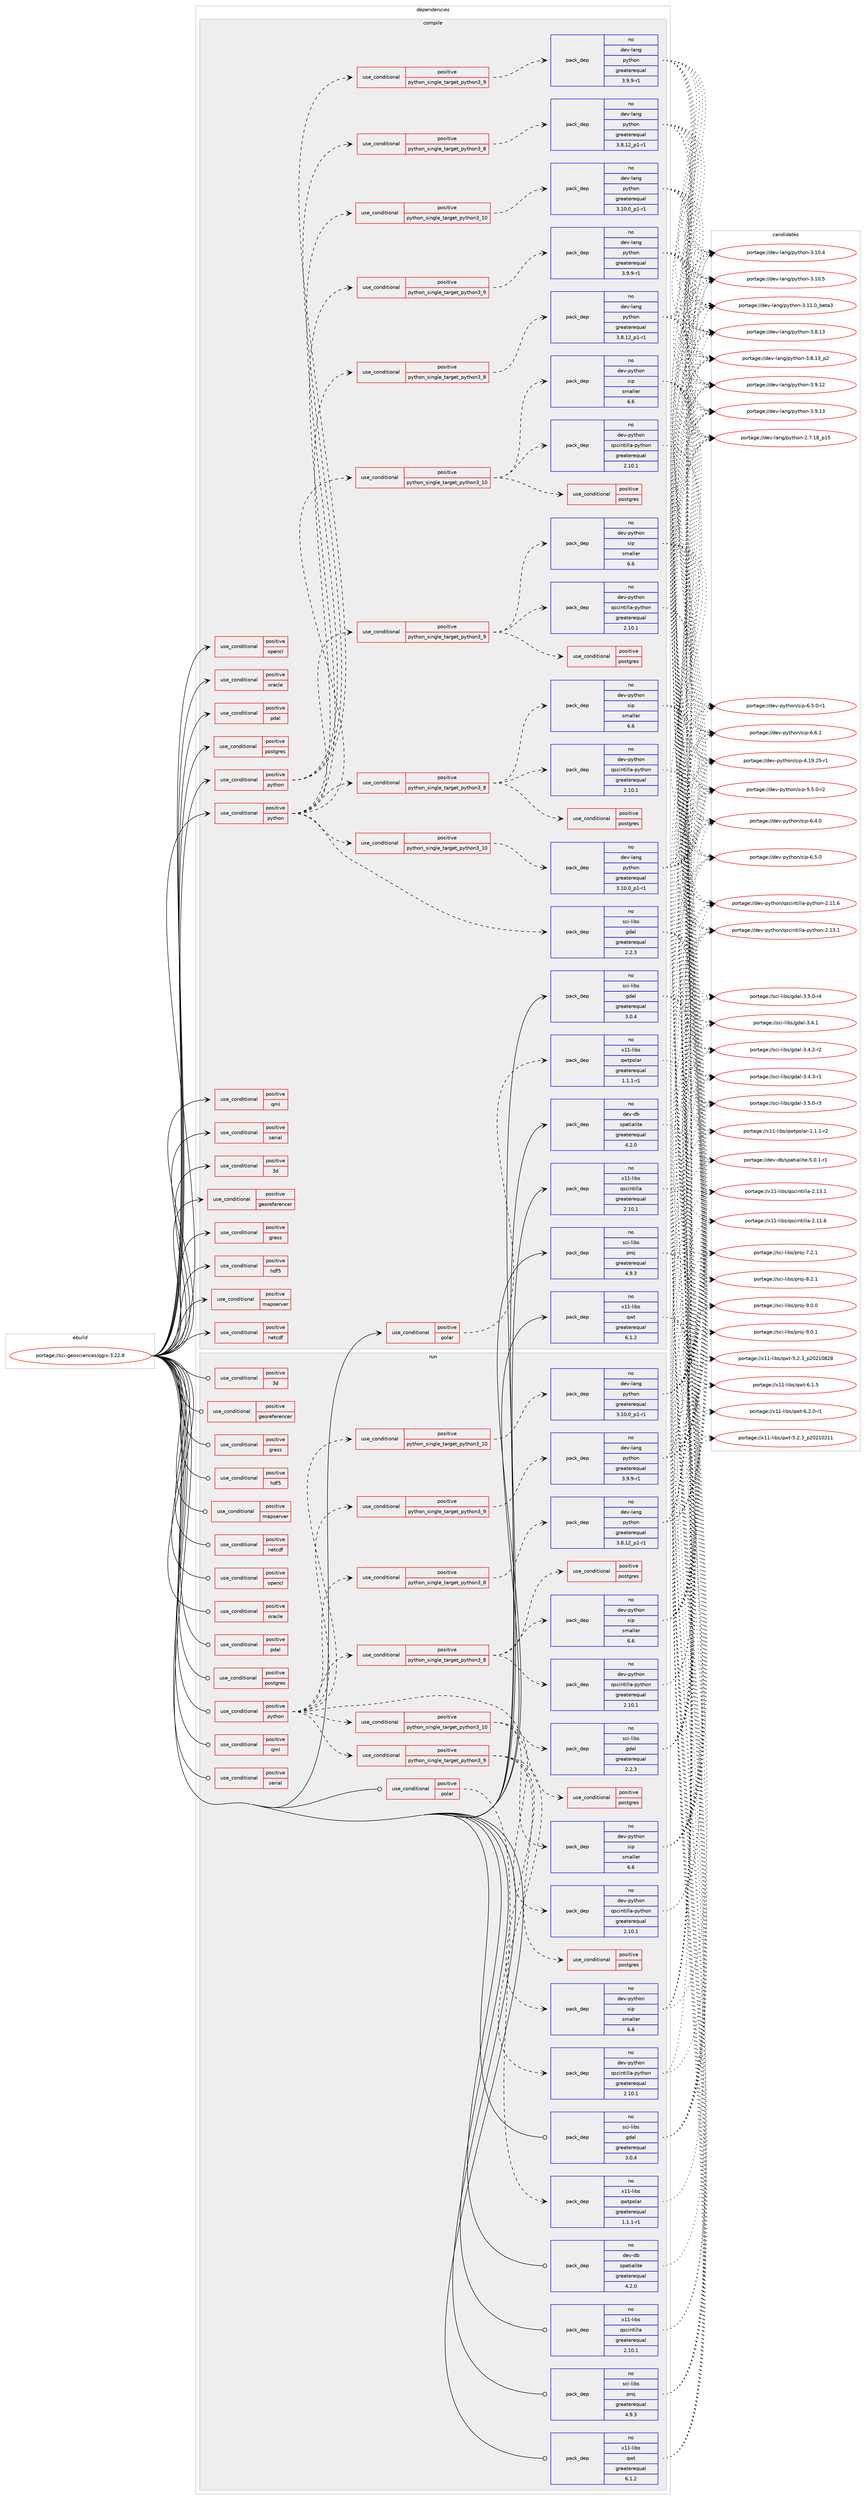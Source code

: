 digraph prolog {

# *************
# Graph options
# *************

newrank=true;
concentrate=true;
compound=true;
graph [rankdir=LR,fontname=Helvetica,fontsize=10,ranksep=1.5];#, ranksep=2.5, nodesep=0.2];
edge  [arrowhead=vee];
node  [fontname=Helvetica,fontsize=10];

# **********
# The ebuild
# **********

subgraph cluster_leftcol {
color=gray;
rank=same;
label=<<i>ebuild</i>>;
id [label="portage://sci-geosciences/qgis-3.22.8", color=red, width=4, href="../sci-geosciences/qgis-3.22.8.svg"];
}

# ****************
# The dependencies
# ****************

subgraph cluster_midcol {
color=gray;
label=<<i>dependencies</i>>;
subgraph cluster_compile {
fillcolor="#eeeeee";
style=filled;
label=<<i>compile</i>>;
subgraph cond2310 {
dependency3451 [label=<<TABLE BORDER="0" CELLBORDER="1" CELLSPACING="0" CELLPADDING="4"><TR><TD ROWSPAN="3" CELLPADDING="10">use_conditional</TD></TR><TR><TD>positive</TD></TR><TR><TD>3d</TD></TR></TABLE>>, shape=none, color=red];
# *** BEGIN UNKNOWN DEPENDENCY TYPE (TODO) ***
# dependency3451 -> package_dependency(portage://sci-geosciences/qgis-3.22.8,install,no,dev-qt,qt3d,none,[,,],[slot(5)],[])
# *** END UNKNOWN DEPENDENCY TYPE (TODO) ***

}
id:e -> dependency3451:w [weight=20,style="solid",arrowhead="vee"];
subgraph cond2311 {
dependency3452 [label=<<TABLE BORDER="0" CELLBORDER="1" CELLSPACING="0" CELLPADDING="4"><TR><TD ROWSPAN="3" CELLPADDING="10">use_conditional</TD></TR><TR><TD>positive</TD></TR><TR><TD>georeferencer</TD></TR></TABLE>>, shape=none, color=red];
# *** BEGIN UNKNOWN DEPENDENCY TYPE (TODO) ***
# dependency3452 -> package_dependency(portage://sci-geosciences/qgis-3.22.8,install,no,sci-libs,gsl,none,[,,],any_same_slot,[])
# *** END UNKNOWN DEPENDENCY TYPE (TODO) ***

}
id:e -> dependency3452:w [weight=20,style="solid",arrowhead="vee"];
subgraph cond2312 {
dependency3453 [label=<<TABLE BORDER="0" CELLBORDER="1" CELLSPACING="0" CELLPADDING="4"><TR><TD ROWSPAN="3" CELLPADDING="10">use_conditional</TD></TR><TR><TD>positive</TD></TR><TR><TD>grass</TD></TR></TABLE>>, shape=none, color=red];
# *** BEGIN UNKNOWN DEPENDENCY TYPE (TODO) ***
# dependency3453 -> package_dependency(portage://sci-geosciences/qgis-3.22.8,install,no,sci-geosciences,grass,none,[,,],any_same_slot,[])
# *** END UNKNOWN DEPENDENCY TYPE (TODO) ***

}
id:e -> dependency3453:w [weight=20,style="solid",arrowhead="vee"];
subgraph cond2313 {
dependency3454 [label=<<TABLE BORDER="0" CELLBORDER="1" CELLSPACING="0" CELLPADDING="4"><TR><TD ROWSPAN="3" CELLPADDING="10">use_conditional</TD></TR><TR><TD>positive</TD></TR><TR><TD>hdf5</TD></TR></TABLE>>, shape=none, color=red];
# *** BEGIN UNKNOWN DEPENDENCY TYPE (TODO) ***
# dependency3454 -> package_dependency(portage://sci-geosciences/qgis-3.22.8,install,no,sci-libs,hdf5,none,[,,],any_same_slot,[])
# *** END UNKNOWN DEPENDENCY TYPE (TODO) ***

}
id:e -> dependency3454:w [weight=20,style="solid",arrowhead="vee"];
subgraph cond2314 {
dependency3455 [label=<<TABLE BORDER="0" CELLBORDER="1" CELLSPACING="0" CELLPADDING="4"><TR><TD ROWSPAN="3" CELLPADDING="10">use_conditional</TD></TR><TR><TD>positive</TD></TR><TR><TD>mapserver</TD></TR></TABLE>>, shape=none, color=red];
# *** BEGIN UNKNOWN DEPENDENCY TYPE (TODO) ***
# dependency3455 -> package_dependency(portage://sci-geosciences/qgis-3.22.8,install,no,dev-libs,fcgi,none,[,,],[],[])
# *** END UNKNOWN DEPENDENCY TYPE (TODO) ***

}
id:e -> dependency3455:w [weight=20,style="solid",arrowhead="vee"];
subgraph cond2315 {
dependency3456 [label=<<TABLE BORDER="0" CELLBORDER="1" CELLSPACING="0" CELLPADDING="4"><TR><TD ROWSPAN="3" CELLPADDING="10">use_conditional</TD></TR><TR><TD>positive</TD></TR><TR><TD>netcdf</TD></TR></TABLE>>, shape=none, color=red];
# *** BEGIN UNKNOWN DEPENDENCY TYPE (TODO) ***
# dependency3456 -> package_dependency(portage://sci-geosciences/qgis-3.22.8,install,no,sci-libs,netcdf,none,[,,],any_same_slot,[])
# *** END UNKNOWN DEPENDENCY TYPE (TODO) ***

}
id:e -> dependency3456:w [weight=20,style="solid",arrowhead="vee"];
subgraph cond2316 {
dependency3457 [label=<<TABLE BORDER="0" CELLBORDER="1" CELLSPACING="0" CELLPADDING="4"><TR><TD ROWSPAN="3" CELLPADDING="10">use_conditional</TD></TR><TR><TD>positive</TD></TR><TR><TD>opencl</TD></TR></TABLE>>, shape=none, color=red];
# *** BEGIN UNKNOWN DEPENDENCY TYPE (TODO) ***
# dependency3457 -> package_dependency(portage://sci-geosciences/qgis-3.22.8,install,no,virtual,opencl,none,[,,],[],[])
# *** END UNKNOWN DEPENDENCY TYPE (TODO) ***

}
id:e -> dependency3457:w [weight=20,style="solid",arrowhead="vee"];
subgraph cond2317 {
dependency3458 [label=<<TABLE BORDER="0" CELLBORDER="1" CELLSPACING="0" CELLPADDING="4"><TR><TD ROWSPAN="3" CELLPADDING="10">use_conditional</TD></TR><TR><TD>positive</TD></TR><TR><TD>oracle</TD></TR></TABLE>>, shape=none, color=red];
# *** BEGIN UNKNOWN DEPENDENCY TYPE (TODO) ***
# dependency3458 -> package_dependency(portage://sci-geosciences/qgis-3.22.8,install,no,dev-db,oracle-instantclient,none,[,,],any_same_slot,[])
# *** END UNKNOWN DEPENDENCY TYPE (TODO) ***

# *** BEGIN UNKNOWN DEPENDENCY TYPE (TODO) ***
# dependency3458 -> package_dependency(portage://sci-geosciences/qgis-3.22.8,install,no,sci-libs,gdal,none,[,,],any_same_slot,[use(enable(oracle),none)])
# *** END UNKNOWN DEPENDENCY TYPE (TODO) ***

}
id:e -> dependency3458:w [weight=20,style="solid",arrowhead="vee"];
subgraph cond2318 {
dependency3459 [label=<<TABLE BORDER="0" CELLBORDER="1" CELLSPACING="0" CELLPADDING="4"><TR><TD ROWSPAN="3" CELLPADDING="10">use_conditional</TD></TR><TR><TD>positive</TD></TR><TR><TD>pdal</TD></TR></TABLE>>, shape=none, color=red];
# *** BEGIN UNKNOWN DEPENDENCY TYPE (TODO) ***
# dependency3459 -> package_dependency(portage://sci-geosciences/qgis-3.22.8,install,no,sci-libs,pdal,none,[,,],any_same_slot,[])
# *** END UNKNOWN DEPENDENCY TYPE (TODO) ***

}
id:e -> dependency3459:w [weight=20,style="solid",arrowhead="vee"];
subgraph cond2319 {
dependency3460 [label=<<TABLE BORDER="0" CELLBORDER="1" CELLSPACING="0" CELLPADDING="4"><TR><TD ROWSPAN="3" CELLPADDING="10">use_conditional</TD></TR><TR><TD>positive</TD></TR><TR><TD>polar</TD></TR></TABLE>>, shape=none, color=red];
subgraph pack1122 {
dependency3461 [label=<<TABLE BORDER="0" CELLBORDER="1" CELLSPACING="0" CELLPADDING="4" WIDTH="220"><TR><TD ROWSPAN="6" CELLPADDING="30">pack_dep</TD></TR><TR><TD WIDTH="110">no</TD></TR><TR><TD>x11-libs</TD></TR><TR><TD>qwtpolar</TD></TR><TR><TD>greaterequal</TD></TR><TR><TD>1.1.1-r1</TD></TR></TABLE>>, shape=none, color=blue];
}
dependency3460:e -> dependency3461:w [weight=20,style="dashed",arrowhead="vee"];
}
id:e -> dependency3460:w [weight=20,style="solid",arrowhead="vee"];
subgraph cond2320 {
dependency3462 [label=<<TABLE BORDER="0" CELLBORDER="1" CELLSPACING="0" CELLPADDING="4"><TR><TD ROWSPAN="3" CELLPADDING="10">use_conditional</TD></TR><TR><TD>positive</TD></TR><TR><TD>postgres</TD></TR></TABLE>>, shape=none, color=red];
# *** BEGIN UNKNOWN DEPENDENCY TYPE (TODO) ***
# dependency3462 -> package_dependency(portage://sci-geosciences/qgis-3.22.8,install,no,dev-db,postgresql,none,[,,],any_same_slot,[])
# *** END UNKNOWN DEPENDENCY TYPE (TODO) ***

}
id:e -> dependency3462:w [weight=20,style="solid",arrowhead="vee"];
subgraph cond2321 {
dependency3463 [label=<<TABLE BORDER="0" CELLBORDER="1" CELLSPACING="0" CELLPADDING="4"><TR><TD ROWSPAN="3" CELLPADDING="10">use_conditional</TD></TR><TR><TD>positive</TD></TR><TR><TD>python</TD></TR></TABLE>>, shape=none, color=red];
subgraph cond2322 {
dependency3464 [label=<<TABLE BORDER="0" CELLBORDER="1" CELLSPACING="0" CELLPADDING="4"><TR><TD ROWSPAN="3" CELLPADDING="10">use_conditional</TD></TR><TR><TD>positive</TD></TR><TR><TD>python_single_target_python3_8</TD></TR></TABLE>>, shape=none, color=red];
subgraph pack1123 {
dependency3465 [label=<<TABLE BORDER="0" CELLBORDER="1" CELLSPACING="0" CELLPADDING="4" WIDTH="220"><TR><TD ROWSPAN="6" CELLPADDING="30">pack_dep</TD></TR><TR><TD WIDTH="110">no</TD></TR><TR><TD>dev-lang</TD></TR><TR><TD>python</TD></TR><TR><TD>greaterequal</TD></TR><TR><TD>3.8.12_p1-r1</TD></TR></TABLE>>, shape=none, color=blue];
}
dependency3464:e -> dependency3465:w [weight=20,style="dashed",arrowhead="vee"];
}
dependency3463:e -> dependency3464:w [weight=20,style="dashed",arrowhead="vee"];
subgraph cond2323 {
dependency3466 [label=<<TABLE BORDER="0" CELLBORDER="1" CELLSPACING="0" CELLPADDING="4"><TR><TD ROWSPAN="3" CELLPADDING="10">use_conditional</TD></TR><TR><TD>positive</TD></TR><TR><TD>python_single_target_python3_9</TD></TR></TABLE>>, shape=none, color=red];
subgraph pack1124 {
dependency3467 [label=<<TABLE BORDER="0" CELLBORDER="1" CELLSPACING="0" CELLPADDING="4" WIDTH="220"><TR><TD ROWSPAN="6" CELLPADDING="30">pack_dep</TD></TR><TR><TD WIDTH="110">no</TD></TR><TR><TD>dev-lang</TD></TR><TR><TD>python</TD></TR><TR><TD>greaterequal</TD></TR><TR><TD>3.9.9-r1</TD></TR></TABLE>>, shape=none, color=blue];
}
dependency3466:e -> dependency3467:w [weight=20,style="dashed",arrowhead="vee"];
}
dependency3463:e -> dependency3466:w [weight=20,style="dashed",arrowhead="vee"];
subgraph cond2324 {
dependency3468 [label=<<TABLE BORDER="0" CELLBORDER="1" CELLSPACING="0" CELLPADDING="4"><TR><TD ROWSPAN="3" CELLPADDING="10">use_conditional</TD></TR><TR><TD>positive</TD></TR><TR><TD>python_single_target_python3_10</TD></TR></TABLE>>, shape=none, color=red];
subgraph pack1125 {
dependency3469 [label=<<TABLE BORDER="0" CELLBORDER="1" CELLSPACING="0" CELLPADDING="4" WIDTH="220"><TR><TD ROWSPAN="6" CELLPADDING="30">pack_dep</TD></TR><TR><TD WIDTH="110">no</TD></TR><TR><TD>dev-lang</TD></TR><TR><TD>python</TD></TR><TR><TD>greaterequal</TD></TR><TR><TD>3.10.0_p1-r1</TD></TR></TABLE>>, shape=none, color=blue];
}
dependency3468:e -> dependency3469:w [weight=20,style="dashed",arrowhead="vee"];
}
dependency3463:e -> dependency3468:w [weight=20,style="dashed",arrowhead="vee"];
}
id:e -> dependency3463:w [weight=20,style="solid",arrowhead="vee"];
subgraph cond2325 {
dependency3470 [label=<<TABLE BORDER="0" CELLBORDER="1" CELLSPACING="0" CELLPADDING="4"><TR><TD ROWSPAN="3" CELLPADDING="10">use_conditional</TD></TR><TR><TD>positive</TD></TR><TR><TD>python</TD></TR></TABLE>>, shape=none, color=red];
subgraph cond2326 {
dependency3471 [label=<<TABLE BORDER="0" CELLBORDER="1" CELLSPACING="0" CELLPADDING="4"><TR><TD ROWSPAN="3" CELLPADDING="10">use_conditional</TD></TR><TR><TD>positive</TD></TR><TR><TD>python_single_target_python3_8</TD></TR></TABLE>>, shape=none, color=red];
subgraph pack1126 {
dependency3472 [label=<<TABLE BORDER="0" CELLBORDER="1" CELLSPACING="0" CELLPADDING="4" WIDTH="220"><TR><TD ROWSPAN="6" CELLPADDING="30">pack_dep</TD></TR><TR><TD WIDTH="110">no</TD></TR><TR><TD>dev-lang</TD></TR><TR><TD>python</TD></TR><TR><TD>greaterequal</TD></TR><TR><TD>3.8.12_p1-r1</TD></TR></TABLE>>, shape=none, color=blue];
}
dependency3471:e -> dependency3472:w [weight=20,style="dashed",arrowhead="vee"];
}
dependency3470:e -> dependency3471:w [weight=20,style="dashed",arrowhead="vee"];
subgraph cond2327 {
dependency3473 [label=<<TABLE BORDER="0" CELLBORDER="1" CELLSPACING="0" CELLPADDING="4"><TR><TD ROWSPAN="3" CELLPADDING="10">use_conditional</TD></TR><TR><TD>positive</TD></TR><TR><TD>python_single_target_python3_9</TD></TR></TABLE>>, shape=none, color=red];
subgraph pack1127 {
dependency3474 [label=<<TABLE BORDER="0" CELLBORDER="1" CELLSPACING="0" CELLPADDING="4" WIDTH="220"><TR><TD ROWSPAN="6" CELLPADDING="30">pack_dep</TD></TR><TR><TD WIDTH="110">no</TD></TR><TR><TD>dev-lang</TD></TR><TR><TD>python</TD></TR><TR><TD>greaterequal</TD></TR><TR><TD>3.9.9-r1</TD></TR></TABLE>>, shape=none, color=blue];
}
dependency3473:e -> dependency3474:w [weight=20,style="dashed",arrowhead="vee"];
}
dependency3470:e -> dependency3473:w [weight=20,style="dashed",arrowhead="vee"];
subgraph cond2328 {
dependency3475 [label=<<TABLE BORDER="0" CELLBORDER="1" CELLSPACING="0" CELLPADDING="4"><TR><TD ROWSPAN="3" CELLPADDING="10">use_conditional</TD></TR><TR><TD>positive</TD></TR><TR><TD>python_single_target_python3_10</TD></TR></TABLE>>, shape=none, color=red];
subgraph pack1128 {
dependency3476 [label=<<TABLE BORDER="0" CELLBORDER="1" CELLSPACING="0" CELLPADDING="4" WIDTH="220"><TR><TD ROWSPAN="6" CELLPADDING="30">pack_dep</TD></TR><TR><TD WIDTH="110">no</TD></TR><TR><TD>dev-lang</TD></TR><TR><TD>python</TD></TR><TR><TD>greaterequal</TD></TR><TR><TD>3.10.0_p1-r1</TD></TR></TABLE>>, shape=none, color=blue];
}
dependency3475:e -> dependency3476:w [weight=20,style="dashed",arrowhead="vee"];
}
dependency3470:e -> dependency3475:w [weight=20,style="dashed",arrowhead="vee"];
subgraph pack1129 {
dependency3477 [label=<<TABLE BORDER="0" CELLBORDER="1" CELLSPACING="0" CELLPADDING="4" WIDTH="220"><TR><TD ROWSPAN="6" CELLPADDING="30">pack_dep</TD></TR><TR><TD WIDTH="110">no</TD></TR><TR><TD>sci-libs</TD></TR><TR><TD>gdal</TD></TR><TR><TD>greaterequal</TD></TR><TR><TD>2.2.3</TD></TR></TABLE>>, shape=none, color=blue];
}
dependency3470:e -> dependency3477:w [weight=20,style="dashed",arrowhead="vee"];
subgraph cond2329 {
dependency3478 [label=<<TABLE BORDER="0" CELLBORDER="1" CELLSPACING="0" CELLPADDING="4"><TR><TD ROWSPAN="3" CELLPADDING="10">use_conditional</TD></TR><TR><TD>positive</TD></TR><TR><TD>python_single_target_python3_8</TD></TR></TABLE>>, shape=none, color=red];
# *** BEGIN UNKNOWN DEPENDENCY TYPE (TODO) ***
# dependency3478 -> package_dependency(portage://sci-geosciences/qgis-3.22.8,install,no,dev-python,future,none,[,,],[],[use(enable(python_targets_python3_8),negative)])
# *** END UNKNOWN DEPENDENCY TYPE (TODO) ***

# *** BEGIN UNKNOWN DEPENDENCY TYPE (TODO) ***
# dependency3478 -> package_dependency(portage://sci-geosciences/qgis-3.22.8,install,no,dev-python,httplib2,none,[,,],[],[use(enable(python_targets_python3_8),negative)])
# *** END UNKNOWN DEPENDENCY TYPE (TODO) ***

# *** BEGIN UNKNOWN DEPENDENCY TYPE (TODO) ***
# dependency3478 -> package_dependency(portage://sci-geosciences/qgis-3.22.8,install,no,dev-python,jinja,none,[,,],[],[use(enable(python_targets_python3_8),negative)])
# *** END UNKNOWN DEPENDENCY TYPE (TODO) ***

# *** BEGIN UNKNOWN DEPENDENCY TYPE (TODO) ***
# dependency3478 -> package_dependency(portage://sci-geosciences/qgis-3.22.8,install,no,dev-python,markupsafe,none,[,,],[],[use(enable(python_targets_python3_8),negative)])
# *** END UNKNOWN DEPENDENCY TYPE (TODO) ***

# *** BEGIN UNKNOWN DEPENDENCY TYPE (TODO) ***
# dependency3478 -> package_dependency(portage://sci-geosciences/qgis-3.22.8,install,no,dev-python,numpy,none,[,,],[],[use(enable(python_targets_python3_8),negative)])
# *** END UNKNOWN DEPENDENCY TYPE (TODO) ***

# *** BEGIN UNKNOWN DEPENDENCY TYPE (TODO) ***
# dependency3478 -> package_dependency(portage://sci-geosciences/qgis-3.22.8,install,no,dev-python,owslib,none,[,,],[],[use(enable(python_targets_python3_8),negative)])
# *** END UNKNOWN DEPENDENCY TYPE (TODO) ***

# *** BEGIN UNKNOWN DEPENDENCY TYPE (TODO) ***
# dependency3478 -> package_dependency(portage://sci-geosciences/qgis-3.22.8,install,no,dev-python,pygments,none,[,,],[],[use(enable(python_targets_python3_8),negative)])
# *** END UNKNOWN DEPENDENCY TYPE (TODO) ***

# *** BEGIN UNKNOWN DEPENDENCY TYPE (TODO) ***
# dependency3478 -> package_dependency(portage://sci-geosciences/qgis-3.22.8,install,no,dev-python,PyQt5,none,[,,],[],[use(enable(designer),none),use(enable(gui),none),use(enable(network),none),use(enable(positioning),none),use(enable(printsupport),none),use(enable(sql),none),use(enable(svg),none),use(enable(widgets),none),use(enable(python_targets_python3_8),negative)])
# *** END UNKNOWN DEPENDENCY TYPE (TODO) ***

# *** BEGIN UNKNOWN DEPENDENCY TYPE (TODO) ***
# dependency3478 -> package_dependency(portage://sci-geosciences/qgis-3.22.8,install,no,dev-python,python-dateutil,none,[,,],[],[use(enable(python_targets_python3_8),negative)])
# *** END UNKNOWN DEPENDENCY TYPE (TODO) ***

# *** BEGIN UNKNOWN DEPENDENCY TYPE (TODO) ***
# dependency3478 -> package_dependency(portage://sci-geosciences/qgis-3.22.8,install,no,dev-python,pytz,none,[,,],[],[use(enable(python_targets_python3_8),negative)])
# *** END UNKNOWN DEPENDENCY TYPE (TODO) ***

# *** BEGIN UNKNOWN DEPENDENCY TYPE (TODO) ***
# dependency3478 -> package_dependency(portage://sci-geosciences/qgis-3.22.8,install,no,dev-python,pyyaml,none,[,,],[],[use(enable(python_targets_python3_8),negative)])
# *** END UNKNOWN DEPENDENCY TYPE (TODO) ***

subgraph pack1130 {
dependency3479 [label=<<TABLE BORDER="0" CELLBORDER="1" CELLSPACING="0" CELLPADDING="4" WIDTH="220"><TR><TD ROWSPAN="6" CELLPADDING="30">pack_dep</TD></TR><TR><TD WIDTH="110">no</TD></TR><TR><TD>dev-python</TD></TR><TR><TD>qscintilla-python</TD></TR><TR><TD>greaterequal</TD></TR><TR><TD>2.10.1</TD></TR></TABLE>>, shape=none, color=blue];
}
dependency3478:e -> dependency3479:w [weight=20,style="dashed",arrowhead="vee"];
# *** BEGIN UNKNOWN DEPENDENCY TYPE (TODO) ***
# dependency3478 -> package_dependency(portage://sci-geosciences/qgis-3.22.8,install,no,dev-python,requests,none,[,,],[],[use(enable(python_targets_python3_8),negative)])
# *** END UNKNOWN DEPENDENCY TYPE (TODO) ***

subgraph pack1131 {
dependency3480 [label=<<TABLE BORDER="0" CELLBORDER="1" CELLSPACING="0" CELLPADDING="4" WIDTH="220"><TR><TD ROWSPAN="6" CELLPADDING="30">pack_dep</TD></TR><TR><TD WIDTH="110">no</TD></TR><TR><TD>dev-python</TD></TR><TR><TD>sip</TD></TR><TR><TD>smaller</TD></TR><TR><TD>6.6</TD></TR></TABLE>>, shape=none, color=blue];
}
dependency3478:e -> dependency3480:w [weight=20,style="dashed",arrowhead="vee"];
# *** BEGIN UNKNOWN DEPENDENCY TYPE (TODO) ***
# dependency3478 -> package_dependency(portage://sci-geosciences/qgis-3.22.8,install,no,dev-python,six,none,[,,],[],[use(enable(python_targets_python3_8),negative)])
# *** END UNKNOWN DEPENDENCY TYPE (TODO) ***

subgraph cond2330 {
dependency3481 [label=<<TABLE BORDER="0" CELLBORDER="1" CELLSPACING="0" CELLPADDING="4"><TR><TD ROWSPAN="3" CELLPADDING="10">use_conditional</TD></TR><TR><TD>positive</TD></TR><TR><TD>postgres</TD></TR></TABLE>>, shape=none, color=red];
# *** BEGIN UNKNOWN DEPENDENCY TYPE (TODO) ***
# dependency3481 -> package_dependency(portage://sci-geosciences/qgis-3.22.8,install,no,dev-python,psycopg,none,[,,],[slot(2)],[use(enable(python_targets_python3_8),negative)])
# *** END UNKNOWN DEPENDENCY TYPE (TODO) ***

}
dependency3478:e -> dependency3481:w [weight=20,style="dashed",arrowhead="vee"];
}
dependency3470:e -> dependency3478:w [weight=20,style="dashed",arrowhead="vee"];
subgraph cond2331 {
dependency3482 [label=<<TABLE BORDER="0" CELLBORDER="1" CELLSPACING="0" CELLPADDING="4"><TR><TD ROWSPAN="3" CELLPADDING="10">use_conditional</TD></TR><TR><TD>positive</TD></TR><TR><TD>python_single_target_python3_9</TD></TR></TABLE>>, shape=none, color=red];
# *** BEGIN UNKNOWN DEPENDENCY TYPE (TODO) ***
# dependency3482 -> package_dependency(portage://sci-geosciences/qgis-3.22.8,install,no,dev-python,future,none,[,,],[],[use(enable(python_targets_python3_9),negative)])
# *** END UNKNOWN DEPENDENCY TYPE (TODO) ***

# *** BEGIN UNKNOWN DEPENDENCY TYPE (TODO) ***
# dependency3482 -> package_dependency(portage://sci-geosciences/qgis-3.22.8,install,no,dev-python,httplib2,none,[,,],[],[use(enable(python_targets_python3_9),negative)])
# *** END UNKNOWN DEPENDENCY TYPE (TODO) ***

# *** BEGIN UNKNOWN DEPENDENCY TYPE (TODO) ***
# dependency3482 -> package_dependency(portage://sci-geosciences/qgis-3.22.8,install,no,dev-python,jinja,none,[,,],[],[use(enable(python_targets_python3_9),negative)])
# *** END UNKNOWN DEPENDENCY TYPE (TODO) ***

# *** BEGIN UNKNOWN DEPENDENCY TYPE (TODO) ***
# dependency3482 -> package_dependency(portage://sci-geosciences/qgis-3.22.8,install,no,dev-python,markupsafe,none,[,,],[],[use(enable(python_targets_python3_9),negative)])
# *** END UNKNOWN DEPENDENCY TYPE (TODO) ***

# *** BEGIN UNKNOWN DEPENDENCY TYPE (TODO) ***
# dependency3482 -> package_dependency(portage://sci-geosciences/qgis-3.22.8,install,no,dev-python,numpy,none,[,,],[],[use(enable(python_targets_python3_9),negative)])
# *** END UNKNOWN DEPENDENCY TYPE (TODO) ***

# *** BEGIN UNKNOWN DEPENDENCY TYPE (TODO) ***
# dependency3482 -> package_dependency(portage://sci-geosciences/qgis-3.22.8,install,no,dev-python,owslib,none,[,,],[],[use(enable(python_targets_python3_9),negative)])
# *** END UNKNOWN DEPENDENCY TYPE (TODO) ***

# *** BEGIN UNKNOWN DEPENDENCY TYPE (TODO) ***
# dependency3482 -> package_dependency(portage://sci-geosciences/qgis-3.22.8,install,no,dev-python,pygments,none,[,,],[],[use(enable(python_targets_python3_9),negative)])
# *** END UNKNOWN DEPENDENCY TYPE (TODO) ***

# *** BEGIN UNKNOWN DEPENDENCY TYPE (TODO) ***
# dependency3482 -> package_dependency(portage://sci-geosciences/qgis-3.22.8,install,no,dev-python,PyQt5,none,[,,],[],[use(enable(designer),none),use(enable(gui),none),use(enable(network),none),use(enable(positioning),none),use(enable(printsupport),none),use(enable(sql),none),use(enable(svg),none),use(enable(widgets),none),use(enable(python_targets_python3_9),negative)])
# *** END UNKNOWN DEPENDENCY TYPE (TODO) ***

# *** BEGIN UNKNOWN DEPENDENCY TYPE (TODO) ***
# dependency3482 -> package_dependency(portage://sci-geosciences/qgis-3.22.8,install,no,dev-python,python-dateutil,none,[,,],[],[use(enable(python_targets_python3_9),negative)])
# *** END UNKNOWN DEPENDENCY TYPE (TODO) ***

# *** BEGIN UNKNOWN DEPENDENCY TYPE (TODO) ***
# dependency3482 -> package_dependency(portage://sci-geosciences/qgis-3.22.8,install,no,dev-python,pytz,none,[,,],[],[use(enable(python_targets_python3_9),negative)])
# *** END UNKNOWN DEPENDENCY TYPE (TODO) ***

# *** BEGIN UNKNOWN DEPENDENCY TYPE (TODO) ***
# dependency3482 -> package_dependency(portage://sci-geosciences/qgis-3.22.8,install,no,dev-python,pyyaml,none,[,,],[],[use(enable(python_targets_python3_9),negative)])
# *** END UNKNOWN DEPENDENCY TYPE (TODO) ***

subgraph pack1132 {
dependency3483 [label=<<TABLE BORDER="0" CELLBORDER="1" CELLSPACING="0" CELLPADDING="4" WIDTH="220"><TR><TD ROWSPAN="6" CELLPADDING="30">pack_dep</TD></TR><TR><TD WIDTH="110">no</TD></TR><TR><TD>dev-python</TD></TR><TR><TD>qscintilla-python</TD></TR><TR><TD>greaterequal</TD></TR><TR><TD>2.10.1</TD></TR></TABLE>>, shape=none, color=blue];
}
dependency3482:e -> dependency3483:w [weight=20,style="dashed",arrowhead="vee"];
# *** BEGIN UNKNOWN DEPENDENCY TYPE (TODO) ***
# dependency3482 -> package_dependency(portage://sci-geosciences/qgis-3.22.8,install,no,dev-python,requests,none,[,,],[],[use(enable(python_targets_python3_9),negative)])
# *** END UNKNOWN DEPENDENCY TYPE (TODO) ***

subgraph pack1133 {
dependency3484 [label=<<TABLE BORDER="0" CELLBORDER="1" CELLSPACING="0" CELLPADDING="4" WIDTH="220"><TR><TD ROWSPAN="6" CELLPADDING="30">pack_dep</TD></TR><TR><TD WIDTH="110">no</TD></TR><TR><TD>dev-python</TD></TR><TR><TD>sip</TD></TR><TR><TD>smaller</TD></TR><TR><TD>6.6</TD></TR></TABLE>>, shape=none, color=blue];
}
dependency3482:e -> dependency3484:w [weight=20,style="dashed",arrowhead="vee"];
# *** BEGIN UNKNOWN DEPENDENCY TYPE (TODO) ***
# dependency3482 -> package_dependency(portage://sci-geosciences/qgis-3.22.8,install,no,dev-python,six,none,[,,],[],[use(enable(python_targets_python3_9),negative)])
# *** END UNKNOWN DEPENDENCY TYPE (TODO) ***

subgraph cond2332 {
dependency3485 [label=<<TABLE BORDER="0" CELLBORDER="1" CELLSPACING="0" CELLPADDING="4"><TR><TD ROWSPAN="3" CELLPADDING="10">use_conditional</TD></TR><TR><TD>positive</TD></TR><TR><TD>postgres</TD></TR></TABLE>>, shape=none, color=red];
# *** BEGIN UNKNOWN DEPENDENCY TYPE (TODO) ***
# dependency3485 -> package_dependency(portage://sci-geosciences/qgis-3.22.8,install,no,dev-python,psycopg,none,[,,],[slot(2)],[use(enable(python_targets_python3_9),negative)])
# *** END UNKNOWN DEPENDENCY TYPE (TODO) ***

}
dependency3482:e -> dependency3485:w [weight=20,style="dashed",arrowhead="vee"];
}
dependency3470:e -> dependency3482:w [weight=20,style="dashed",arrowhead="vee"];
subgraph cond2333 {
dependency3486 [label=<<TABLE BORDER="0" CELLBORDER="1" CELLSPACING="0" CELLPADDING="4"><TR><TD ROWSPAN="3" CELLPADDING="10">use_conditional</TD></TR><TR><TD>positive</TD></TR><TR><TD>python_single_target_python3_10</TD></TR></TABLE>>, shape=none, color=red];
# *** BEGIN UNKNOWN DEPENDENCY TYPE (TODO) ***
# dependency3486 -> package_dependency(portage://sci-geosciences/qgis-3.22.8,install,no,dev-python,future,none,[,,],[],[use(enable(python_targets_python3_10),negative)])
# *** END UNKNOWN DEPENDENCY TYPE (TODO) ***

# *** BEGIN UNKNOWN DEPENDENCY TYPE (TODO) ***
# dependency3486 -> package_dependency(portage://sci-geosciences/qgis-3.22.8,install,no,dev-python,httplib2,none,[,,],[],[use(enable(python_targets_python3_10),negative)])
# *** END UNKNOWN DEPENDENCY TYPE (TODO) ***

# *** BEGIN UNKNOWN DEPENDENCY TYPE (TODO) ***
# dependency3486 -> package_dependency(portage://sci-geosciences/qgis-3.22.8,install,no,dev-python,jinja,none,[,,],[],[use(enable(python_targets_python3_10),negative)])
# *** END UNKNOWN DEPENDENCY TYPE (TODO) ***

# *** BEGIN UNKNOWN DEPENDENCY TYPE (TODO) ***
# dependency3486 -> package_dependency(portage://sci-geosciences/qgis-3.22.8,install,no,dev-python,markupsafe,none,[,,],[],[use(enable(python_targets_python3_10),negative)])
# *** END UNKNOWN DEPENDENCY TYPE (TODO) ***

# *** BEGIN UNKNOWN DEPENDENCY TYPE (TODO) ***
# dependency3486 -> package_dependency(portage://sci-geosciences/qgis-3.22.8,install,no,dev-python,numpy,none,[,,],[],[use(enable(python_targets_python3_10),negative)])
# *** END UNKNOWN DEPENDENCY TYPE (TODO) ***

# *** BEGIN UNKNOWN DEPENDENCY TYPE (TODO) ***
# dependency3486 -> package_dependency(portage://sci-geosciences/qgis-3.22.8,install,no,dev-python,owslib,none,[,,],[],[use(enable(python_targets_python3_10),negative)])
# *** END UNKNOWN DEPENDENCY TYPE (TODO) ***

# *** BEGIN UNKNOWN DEPENDENCY TYPE (TODO) ***
# dependency3486 -> package_dependency(portage://sci-geosciences/qgis-3.22.8,install,no,dev-python,pygments,none,[,,],[],[use(enable(python_targets_python3_10),negative)])
# *** END UNKNOWN DEPENDENCY TYPE (TODO) ***

# *** BEGIN UNKNOWN DEPENDENCY TYPE (TODO) ***
# dependency3486 -> package_dependency(portage://sci-geosciences/qgis-3.22.8,install,no,dev-python,PyQt5,none,[,,],[],[use(enable(designer),none),use(enable(gui),none),use(enable(network),none),use(enable(positioning),none),use(enable(printsupport),none),use(enable(sql),none),use(enable(svg),none),use(enable(widgets),none),use(enable(python_targets_python3_10),negative)])
# *** END UNKNOWN DEPENDENCY TYPE (TODO) ***

# *** BEGIN UNKNOWN DEPENDENCY TYPE (TODO) ***
# dependency3486 -> package_dependency(portage://sci-geosciences/qgis-3.22.8,install,no,dev-python,python-dateutil,none,[,,],[],[use(enable(python_targets_python3_10),negative)])
# *** END UNKNOWN DEPENDENCY TYPE (TODO) ***

# *** BEGIN UNKNOWN DEPENDENCY TYPE (TODO) ***
# dependency3486 -> package_dependency(portage://sci-geosciences/qgis-3.22.8,install,no,dev-python,pytz,none,[,,],[],[use(enable(python_targets_python3_10),negative)])
# *** END UNKNOWN DEPENDENCY TYPE (TODO) ***

# *** BEGIN UNKNOWN DEPENDENCY TYPE (TODO) ***
# dependency3486 -> package_dependency(portage://sci-geosciences/qgis-3.22.8,install,no,dev-python,pyyaml,none,[,,],[],[use(enable(python_targets_python3_10),negative)])
# *** END UNKNOWN DEPENDENCY TYPE (TODO) ***

subgraph pack1134 {
dependency3487 [label=<<TABLE BORDER="0" CELLBORDER="1" CELLSPACING="0" CELLPADDING="4" WIDTH="220"><TR><TD ROWSPAN="6" CELLPADDING="30">pack_dep</TD></TR><TR><TD WIDTH="110">no</TD></TR><TR><TD>dev-python</TD></TR><TR><TD>qscintilla-python</TD></TR><TR><TD>greaterequal</TD></TR><TR><TD>2.10.1</TD></TR></TABLE>>, shape=none, color=blue];
}
dependency3486:e -> dependency3487:w [weight=20,style="dashed",arrowhead="vee"];
# *** BEGIN UNKNOWN DEPENDENCY TYPE (TODO) ***
# dependency3486 -> package_dependency(portage://sci-geosciences/qgis-3.22.8,install,no,dev-python,requests,none,[,,],[],[use(enable(python_targets_python3_10),negative)])
# *** END UNKNOWN DEPENDENCY TYPE (TODO) ***

subgraph pack1135 {
dependency3488 [label=<<TABLE BORDER="0" CELLBORDER="1" CELLSPACING="0" CELLPADDING="4" WIDTH="220"><TR><TD ROWSPAN="6" CELLPADDING="30">pack_dep</TD></TR><TR><TD WIDTH="110">no</TD></TR><TR><TD>dev-python</TD></TR><TR><TD>sip</TD></TR><TR><TD>smaller</TD></TR><TR><TD>6.6</TD></TR></TABLE>>, shape=none, color=blue];
}
dependency3486:e -> dependency3488:w [weight=20,style="dashed",arrowhead="vee"];
# *** BEGIN UNKNOWN DEPENDENCY TYPE (TODO) ***
# dependency3486 -> package_dependency(portage://sci-geosciences/qgis-3.22.8,install,no,dev-python,six,none,[,,],[],[use(enable(python_targets_python3_10),negative)])
# *** END UNKNOWN DEPENDENCY TYPE (TODO) ***

subgraph cond2334 {
dependency3489 [label=<<TABLE BORDER="0" CELLBORDER="1" CELLSPACING="0" CELLPADDING="4"><TR><TD ROWSPAN="3" CELLPADDING="10">use_conditional</TD></TR><TR><TD>positive</TD></TR><TR><TD>postgres</TD></TR></TABLE>>, shape=none, color=red];
# *** BEGIN UNKNOWN DEPENDENCY TYPE (TODO) ***
# dependency3489 -> package_dependency(portage://sci-geosciences/qgis-3.22.8,install,no,dev-python,psycopg,none,[,,],[slot(2)],[use(enable(python_targets_python3_10),negative)])
# *** END UNKNOWN DEPENDENCY TYPE (TODO) ***

}
dependency3486:e -> dependency3489:w [weight=20,style="dashed",arrowhead="vee"];
}
dependency3470:e -> dependency3486:w [weight=20,style="dashed",arrowhead="vee"];
}
id:e -> dependency3470:w [weight=20,style="solid",arrowhead="vee"];
subgraph cond2335 {
dependency3490 [label=<<TABLE BORDER="0" CELLBORDER="1" CELLSPACING="0" CELLPADDING="4"><TR><TD ROWSPAN="3" CELLPADDING="10">use_conditional</TD></TR><TR><TD>positive</TD></TR><TR><TD>qml</TD></TR></TABLE>>, shape=none, color=red];
# *** BEGIN UNKNOWN DEPENDENCY TYPE (TODO) ***
# dependency3490 -> package_dependency(portage://sci-geosciences/qgis-3.22.8,install,no,dev-qt,qtdeclarative,none,[,,],[slot(5)],[])
# *** END UNKNOWN DEPENDENCY TYPE (TODO) ***

}
id:e -> dependency3490:w [weight=20,style="solid",arrowhead="vee"];
subgraph cond2336 {
dependency3491 [label=<<TABLE BORDER="0" CELLBORDER="1" CELLSPACING="0" CELLPADDING="4"><TR><TD ROWSPAN="3" CELLPADDING="10">use_conditional</TD></TR><TR><TD>positive</TD></TR><TR><TD>serial</TD></TR></TABLE>>, shape=none, color=red];
# *** BEGIN UNKNOWN DEPENDENCY TYPE (TODO) ***
# dependency3491 -> package_dependency(portage://sci-geosciences/qgis-3.22.8,install,no,dev-qt,qtserialport,none,[,,],[slot(5)],[])
# *** END UNKNOWN DEPENDENCY TYPE (TODO) ***

}
id:e -> dependency3491:w [weight=20,style="solid",arrowhead="vee"];
# *** BEGIN UNKNOWN DEPENDENCY TYPE (TODO) ***
# id -> package_dependency(portage://sci-geosciences/qgis-3.22.8,install,no,app-crypt,qca,none,[,,],[slot(2)],[use(enable(qt5),positive),use(enable(ssl),none)])
# *** END UNKNOWN DEPENDENCY TYPE (TODO) ***

subgraph pack1136 {
dependency3492 [label=<<TABLE BORDER="0" CELLBORDER="1" CELLSPACING="0" CELLPADDING="4" WIDTH="220"><TR><TD ROWSPAN="6" CELLPADDING="30">pack_dep</TD></TR><TR><TD WIDTH="110">no</TD></TR><TR><TD>dev-db</TD></TR><TR><TD>spatialite</TD></TR><TR><TD>greaterequal</TD></TR><TR><TD>4.2.0</TD></TR></TABLE>>, shape=none, color=blue];
}
id:e -> dependency3492:w [weight=20,style="solid",arrowhead="vee"];
# *** BEGIN UNKNOWN DEPENDENCY TYPE (TODO) ***
# id -> package_dependency(portage://sci-geosciences/qgis-3.22.8,install,no,dev-db,sqlite,none,[,,],[slot(3)],[])
# *** END UNKNOWN DEPENDENCY TYPE (TODO) ***

# *** BEGIN UNKNOWN DEPENDENCY TYPE (TODO) ***
# id -> package_dependency(portage://sci-geosciences/qgis-3.22.8,install,no,dev-libs,expat,none,[,,],[],[])
# *** END UNKNOWN DEPENDENCY TYPE (TODO) ***

# *** BEGIN UNKNOWN DEPENDENCY TYPE (TODO) ***
# id -> package_dependency(portage://sci-geosciences/qgis-3.22.8,install,no,dev-libs,libzip,none,[,,],any_same_slot,[])
# *** END UNKNOWN DEPENDENCY TYPE (TODO) ***

# *** BEGIN UNKNOWN DEPENDENCY TYPE (TODO) ***
# id -> package_dependency(portage://sci-geosciences/qgis-3.22.8,install,no,dev-libs,protobuf,none,[,,],any_same_slot,[])
# *** END UNKNOWN DEPENDENCY TYPE (TODO) ***

# *** BEGIN UNKNOWN DEPENDENCY TYPE (TODO) ***
# id -> package_dependency(portage://sci-geosciences/qgis-3.22.8,install,no,dev-libs,qtkeychain,none,[,,],[],[use(enable(qt5),positive)])
# *** END UNKNOWN DEPENDENCY TYPE (TODO) ***

# *** BEGIN UNKNOWN DEPENDENCY TYPE (TODO) ***
# id -> package_dependency(portage://sci-geosciences/qgis-3.22.8,install,no,dev-qt,designer,none,[,,],[slot(5)],[])
# *** END UNKNOWN DEPENDENCY TYPE (TODO) ***

# *** BEGIN UNKNOWN DEPENDENCY TYPE (TODO) ***
# id -> package_dependency(portage://sci-geosciences/qgis-3.22.8,install,no,dev-qt,qtconcurrent,none,[,,],[slot(5)],[])
# *** END UNKNOWN DEPENDENCY TYPE (TODO) ***

# *** BEGIN UNKNOWN DEPENDENCY TYPE (TODO) ***
# id -> package_dependency(portage://sci-geosciences/qgis-3.22.8,install,no,dev-qt,qtcore,none,[,,],[slot(5)],[])
# *** END UNKNOWN DEPENDENCY TYPE (TODO) ***

# *** BEGIN UNKNOWN DEPENDENCY TYPE (TODO) ***
# id -> package_dependency(portage://sci-geosciences/qgis-3.22.8,install,no,dev-qt,qtgui,none,[,,],[slot(5)],[])
# *** END UNKNOWN DEPENDENCY TYPE (TODO) ***

# *** BEGIN UNKNOWN DEPENDENCY TYPE (TODO) ***
# id -> package_dependency(portage://sci-geosciences/qgis-3.22.8,install,no,dev-qt,qtnetwork,none,[,,],[slot(5)],[use(enable(ssl),none)])
# *** END UNKNOWN DEPENDENCY TYPE (TODO) ***

# *** BEGIN UNKNOWN DEPENDENCY TYPE (TODO) ***
# id -> package_dependency(portage://sci-geosciences/qgis-3.22.8,install,no,dev-qt,qtpositioning,none,[,,],[slot(5)],[])
# *** END UNKNOWN DEPENDENCY TYPE (TODO) ***

# *** BEGIN UNKNOWN DEPENDENCY TYPE (TODO) ***
# id -> package_dependency(portage://sci-geosciences/qgis-3.22.8,install,no,dev-qt,qtprintsupport,none,[,,],[slot(5)],[])
# *** END UNKNOWN DEPENDENCY TYPE (TODO) ***

# *** BEGIN UNKNOWN DEPENDENCY TYPE (TODO) ***
# id -> package_dependency(portage://sci-geosciences/qgis-3.22.8,install,no,dev-qt,qtsql,none,[,,],[slot(5)],[])
# *** END UNKNOWN DEPENDENCY TYPE (TODO) ***

# *** BEGIN UNKNOWN DEPENDENCY TYPE (TODO) ***
# id -> package_dependency(portage://sci-geosciences/qgis-3.22.8,install,no,dev-qt,qtsvg,none,[,,],[slot(5)],[])
# *** END UNKNOWN DEPENDENCY TYPE (TODO) ***

# *** BEGIN UNKNOWN DEPENDENCY TYPE (TODO) ***
# id -> package_dependency(portage://sci-geosciences/qgis-3.22.8,install,no,dev-qt,qttest,none,[,,],[slot(5)],[])
# *** END UNKNOWN DEPENDENCY TYPE (TODO) ***

# *** BEGIN UNKNOWN DEPENDENCY TYPE (TODO) ***
# id -> package_dependency(portage://sci-geosciences/qgis-3.22.8,install,no,dev-qt,qtwidgets,none,[,,],[slot(5)],[])
# *** END UNKNOWN DEPENDENCY TYPE (TODO) ***

# *** BEGIN UNKNOWN DEPENDENCY TYPE (TODO) ***
# id -> package_dependency(portage://sci-geosciences/qgis-3.22.8,install,no,dev-qt,qtxml,none,[,,],[slot(5)],[])
# *** END UNKNOWN DEPENDENCY TYPE (TODO) ***

# *** BEGIN UNKNOWN DEPENDENCY TYPE (TODO) ***
# id -> package_dependency(portage://sci-geosciences/qgis-3.22.8,install,no,media-gfx,exiv2,none,[,,],any_same_slot,[])
# *** END UNKNOWN DEPENDENCY TYPE (TODO) ***

subgraph pack1137 {
dependency3493 [label=<<TABLE BORDER="0" CELLBORDER="1" CELLSPACING="0" CELLPADDING="4" WIDTH="220"><TR><TD ROWSPAN="6" CELLPADDING="30">pack_dep</TD></TR><TR><TD WIDTH="110">no</TD></TR><TR><TD>sci-libs</TD></TR><TR><TD>gdal</TD></TR><TR><TD>greaterequal</TD></TR><TR><TD>3.0.4</TD></TR></TABLE>>, shape=none, color=blue];
}
id:e -> dependency3493:w [weight=20,style="solid",arrowhead="vee"];
# *** BEGIN UNKNOWN DEPENDENCY TYPE (TODO) ***
# id -> package_dependency(portage://sci-geosciences/qgis-3.22.8,install,no,sci-libs,geos,none,[,,],[],[])
# *** END UNKNOWN DEPENDENCY TYPE (TODO) ***

# *** BEGIN UNKNOWN DEPENDENCY TYPE (TODO) ***
# id -> package_dependency(portage://sci-geosciences/qgis-3.22.8,install,no,sci-libs,libspatialindex,none,[,,],any_same_slot,[])
# *** END UNKNOWN DEPENDENCY TYPE (TODO) ***

subgraph pack1138 {
dependency3494 [label=<<TABLE BORDER="0" CELLBORDER="1" CELLSPACING="0" CELLPADDING="4" WIDTH="220"><TR><TD ROWSPAN="6" CELLPADDING="30">pack_dep</TD></TR><TR><TD WIDTH="110">no</TD></TR><TR><TD>sci-libs</TD></TR><TR><TD>proj</TD></TR><TR><TD>greaterequal</TD></TR><TR><TD>4.9.3</TD></TR></TABLE>>, shape=none, color=blue];
}
id:e -> dependency3494:w [weight=20,style="solid",arrowhead="vee"];
# *** BEGIN UNKNOWN DEPENDENCY TYPE (TODO) ***
# id -> package_dependency(portage://sci-geosciences/qgis-3.22.8,install,no,sys-libs,zlib,none,[,,],[],[])
# *** END UNKNOWN DEPENDENCY TYPE (TODO) ***

subgraph pack1139 {
dependency3495 [label=<<TABLE BORDER="0" CELLBORDER="1" CELLSPACING="0" CELLPADDING="4" WIDTH="220"><TR><TD ROWSPAN="6" CELLPADDING="30">pack_dep</TD></TR><TR><TD WIDTH="110">no</TD></TR><TR><TD>x11-libs</TD></TR><TR><TD>qscintilla</TD></TR><TR><TD>greaterequal</TD></TR><TR><TD>2.10.1</TD></TR></TABLE>>, shape=none, color=blue];
}
id:e -> dependency3495:w [weight=20,style="solid",arrowhead="vee"];
subgraph pack1140 {
dependency3496 [label=<<TABLE BORDER="0" CELLBORDER="1" CELLSPACING="0" CELLPADDING="4" WIDTH="220"><TR><TD ROWSPAN="6" CELLPADDING="30">pack_dep</TD></TR><TR><TD WIDTH="110">no</TD></TR><TR><TD>x11-libs</TD></TR><TR><TD>qwt</TD></TR><TR><TD>greaterequal</TD></TR><TR><TD>6.1.2</TD></TR></TABLE>>, shape=none, color=blue];
}
id:e -> dependency3496:w [weight=20,style="solid",arrowhead="vee"];
}
subgraph cluster_compileandrun {
fillcolor="#eeeeee";
style=filled;
label=<<i>compile and run</i>>;
}
subgraph cluster_run {
fillcolor="#eeeeee";
style=filled;
label=<<i>run</i>>;
subgraph cond2337 {
dependency3497 [label=<<TABLE BORDER="0" CELLBORDER="1" CELLSPACING="0" CELLPADDING="4"><TR><TD ROWSPAN="3" CELLPADDING="10">use_conditional</TD></TR><TR><TD>positive</TD></TR><TR><TD>3d</TD></TR></TABLE>>, shape=none, color=red];
# *** BEGIN UNKNOWN DEPENDENCY TYPE (TODO) ***
# dependency3497 -> package_dependency(portage://sci-geosciences/qgis-3.22.8,run,no,dev-qt,qt3d,none,[,,],[slot(5)],[])
# *** END UNKNOWN DEPENDENCY TYPE (TODO) ***

}
id:e -> dependency3497:w [weight=20,style="solid",arrowhead="odot"];
subgraph cond2338 {
dependency3498 [label=<<TABLE BORDER="0" CELLBORDER="1" CELLSPACING="0" CELLPADDING="4"><TR><TD ROWSPAN="3" CELLPADDING="10">use_conditional</TD></TR><TR><TD>positive</TD></TR><TR><TD>georeferencer</TD></TR></TABLE>>, shape=none, color=red];
# *** BEGIN UNKNOWN DEPENDENCY TYPE (TODO) ***
# dependency3498 -> package_dependency(portage://sci-geosciences/qgis-3.22.8,run,no,sci-libs,gsl,none,[,,],any_same_slot,[])
# *** END UNKNOWN DEPENDENCY TYPE (TODO) ***

}
id:e -> dependency3498:w [weight=20,style="solid",arrowhead="odot"];
subgraph cond2339 {
dependency3499 [label=<<TABLE BORDER="0" CELLBORDER="1" CELLSPACING="0" CELLPADDING="4"><TR><TD ROWSPAN="3" CELLPADDING="10">use_conditional</TD></TR><TR><TD>positive</TD></TR><TR><TD>grass</TD></TR></TABLE>>, shape=none, color=red];
# *** BEGIN UNKNOWN DEPENDENCY TYPE (TODO) ***
# dependency3499 -> package_dependency(portage://sci-geosciences/qgis-3.22.8,run,no,sci-geosciences,grass,none,[,,],any_same_slot,[])
# *** END UNKNOWN DEPENDENCY TYPE (TODO) ***

}
id:e -> dependency3499:w [weight=20,style="solid",arrowhead="odot"];
subgraph cond2340 {
dependency3500 [label=<<TABLE BORDER="0" CELLBORDER="1" CELLSPACING="0" CELLPADDING="4"><TR><TD ROWSPAN="3" CELLPADDING="10">use_conditional</TD></TR><TR><TD>positive</TD></TR><TR><TD>hdf5</TD></TR></TABLE>>, shape=none, color=red];
# *** BEGIN UNKNOWN DEPENDENCY TYPE (TODO) ***
# dependency3500 -> package_dependency(portage://sci-geosciences/qgis-3.22.8,run,no,sci-libs,hdf5,none,[,,],any_same_slot,[])
# *** END UNKNOWN DEPENDENCY TYPE (TODO) ***

}
id:e -> dependency3500:w [weight=20,style="solid",arrowhead="odot"];
subgraph cond2341 {
dependency3501 [label=<<TABLE BORDER="0" CELLBORDER="1" CELLSPACING="0" CELLPADDING="4"><TR><TD ROWSPAN="3" CELLPADDING="10">use_conditional</TD></TR><TR><TD>positive</TD></TR><TR><TD>mapserver</TD></TR></TABLE>>, shape=none, color=red];
# *** BEGIN UNKNOWN DEPENDENCY TYPE (TODO) ***
# dependency3501 -> package_dependency(portage://sci-geosciences/qgis-3.22.8,run,no,dev-libs,fcgi,none,[,,],[],[])
# *** END UNKNOWN DEPENDENCY TYPE (TODO) ***

}
id:e -> dependency3501:w [weight=20,style="solid",arrowhead="odot"];
subgraph cond2342 {
dependency3502 [label=<<TABLE BORDER="0" CELLBORDER="1" CELLSPACING="0" CELLPADDING="4"><TR><TD ROWSPAN="3" CELLPADDING="10">use_conditional</TD></TR><TR><TD>positive</TD></TR><TR><TD>netcdf</TD></TR></TABLE>>, shape=none, color=red];
# *** BEGIN UNKNOWN DEPENDENCY TYPE (TODO) ***
# dependency3502 -> package_dependency(portage://sci-geosciences/qgis-3.22.8,run,no,sci-libs,netcdf,none,[,,],any_same_slot,[])
# *** END UNKNOWN DEPENDENCY TYPE (TODO) ***

}
id:e -> dependency3502:w [weight=20,style="solid",arrowhead="odot"];
subgraph cond2343 {
dependency3503 [label=<<TABLE BORDER="0" CELLBORDER="1" CELLSPACING="0" CELLPADDING="4"><TR><TD ROWSPAN="3" CELLPADDING="10">use_conditional</TD></TR><TR><TD>positive</TD></TR><TR><TD>opencl</TD></TR></TABLE>>, shape=none, color=red];
# *** BEGIN UNKNOWN DEPENDENCY TYPE (TODO) ***
# dependency3503 -> package_dependency(portage://sci-geosciences/qgis-3.22.8,run,no,virtual,opencl,none,[,,],[],[])
# *** END UNKNOWN DEPENDENCY TYPE (TODO) ***

}
id:e -> dependency3503:w [weight=20,style="solid",arrowhead="odot"];
subgraph cond2344 {
dependency3504 [label=<<TABLE BORDER="0" CELLBORDER="1" CELLSPACING="0" CELLPADDING="4"><TR><TD ROWSPAN="3" CELLPADDING="10">use_conditional</TD></TR><TR><TD>positive</TD></TR><TR><TD>oracle</TD></TR></TABLE>>, shape=none, color=red];
# *** BEGIN UNKNOWN DEPENDENCY TYPE (TODO) ***
# dependency3504 -> package_dependency(portage://sci-geosciences/qgis-3.22.8,run,no,dev-db,oracle-instantclient,none,[,,],any_same_slot,[])
# *** END UNKNOWN DEPENDENCY TYPE (TODO) ***

# *** BEGIN UNKNOWN DEPENDENCY TYPE (TODO) ***
# dependency3504 -> package_dependency(portage://sci-geosciences/qgis-3.22.8,run,no,sci-libs,gdal,none,[,,],any_same_slot,[use(enable(oracle),none)])
# *** END UNKNOWN DEPENDENCY TYPE (TODO) ***

}
id:e -> dependency3504:w [weight=20,style="solid",arrowhead="odot"];
subgraph cond2345 {
dependency3505 [label=<<TABLE BORDER="0" CELLBORDER="1" CELLSPACING="0" CELLPADDING="4"><TR><TD ROWSPAN="3" CELLPADDING="10">use_conditional</TD></TR><TR><TD>positive</TD></TR><TR><TD>pdal</TD></TR></TABLE>>, shape=none, color=red];
# *** BEGIN UNKNOWN DEPENDENCY TYPE (TODO) ***
# dependency3505 -> package_dependency(portage://sci-geosciences/qgis-3.22.8,run,no,sci-libs,pdal,none,[,,],any_same_slot,[])
# *** END UNKNOWN DEPENDENCY TYPE (TODO) ***

}
id:e -> dependency3505:w [weight=20,style="solid",arrowhead="odot"];
subgraph cond2346 {
dependency3506 [label=<<TABLE BORDER="0" CELLBORDER="1" CELLSPACING="0" CELLPADDING="4"><TR><TD ROWSPAN="3" CELLPADDING="10">use_conditional</TD></TR><TR><TD>positive</TD></TR><TR><TD>polar</TD></TR></TABLE>>, shape=none, color=red];
subgraph pack1141 {
dependency3507 [label=<<TABLE BORDER="0" CELLBORDER="1" CELLSPACING="0" CELLPADDING="4" WIDTH="220"><TR><TD ROWSPAN="6" CELLPADDING="30">pack_dep</TD></TR><TR><TD WIDTH="110">no</TD></TR><TR><TD>x11-libs</TD></TR><TR><TD>qwtpolar</TD></TR><TR><TD>greaterequal</TD></TR><TR><TD>1.1.1-r1</TD></TR></TABLE>>, shape=none, color=blue];
}
dependency3506:e -> dependency3507:w [weight=20,style="dashed",arrowhead="vee"];
}
id:e -> dependency3506:w [weight=20,style="solid",arrowhead="odot"];
subgraph cond2347 {
dependency3508 [label=<<TABLE BORDER="0" CELLBORDER="1" CELLSPACING="0" CELLPADDING="4"><TR><TD ROWSPAN="3" CELLPADDING="10">use_conditional</TD></TR><TR><TD>positive</TD></TR><TR><TD>postgres</TD></TR></TABLE>>, shape=none, color=red];
# *** BEGIN UNKNOWN DEPENDENCY TYPE (TODO) ***
# dependency3508 -> package_dependency(portage://sci-geosciences/qgis-3.22.8,run,no,dev-db,postgresql,none,[,,],any_same_slot,[])
# *** END UNKNOWN DEPENDENCY TYPE (TODO) ***

}
id:e -> dependency3508:w [weight=20,style="solid",arrowhead="odot"];
subgraph cond2348 {
dependency3509 [label=<<TABLE BORDER="0" CELLBORDER="1" CELLSPACING="0" CELLPADDING="4"><TR><TD ROWSPAN="3" CELLPADDING="10">use_conditional</TD></TR><TR><TD>positive</TD></TR><TR><TD>python</TD></TR></TABLE>>, shape=none, color=red];
subgraph cond2349 {
dependency3510 [label=<<TABLE BORDER="0" CELLBORDER="1" CELLSPACING="0" CELLPADDING="4"><TR><TD ROWSPAN="3" CELLPADDING="10">use_conditional</TD></TR><TR><TD>positive</TD></TR><TR><TD>python_single_target_python3_8</TD></TR></TABLE>>, shape=none, color=red];
subgraph pack1142 {
dependency3511 [label=<<TABLE BORDER="0" CELLBORDER="1" CELLSPACING="0" CELLPADDING="4" WIDTH="220"><TR><TD ROWSPAN="6" CELLPADDING="30">pack_dep</TD></TR><TR><TD WIDTH="110">no</TD></TR><TR><TD>dev-lang</TD></TR><TR><TD>python</TD></TR><TR><TD>greaterequal</TD></TR><TR><TD>3.8.12_p1-r1</TD></TR></TABLE>>, shape=none, color=blue];
}
dependency3510:e -> dependency3511:w [weight=20,style="dashed",arrowhead="vee"];
}
dependency3509:e -> dependency3510:w [weight=20,style="dashed",arrowhead="vee"];
subgraph cond2350 {
dependency3512 [label=<<TABLE BORDER="0" CELLBORDER="1" CELLSPACING="0" CELLPADDING="4"><TR><TD ROWSPAN="3" CELLPADDING="10">use_conditional</TD></TR><TR><TD>positive</TD></TR><TR><TD>python_single_target_python3_9</TD></TR></TABLE>>, shape=none, color=red];
subgraph pack1143 {
dependency3513 [label=<<TABLE BORDER="0" CELLBORDER="1" CELLSPACING="0" CELLPADDING="4" WIDTH="220"><TR><TD ROWSPAN="6" CELLPADDING="30">pack_dep</TD></TR><TR><TD WIDTH="110">no</TD></TR><TR><TD>dev-lang</TD></TR><TR><TD>python</TD></TR><TR><TD>greaterequal</TD></TR><TR><TD>3.9.9-r1</TD></TR></TABLE>>, shape=none, color=blue];
}
dependency3512:e -> dependency3513:w [weight=20,style="dashed",arrowhead="vee"];
}
dependency3509:e -> dependency3512:w [weight=20,style="dashed",arrowhead="vee"];
subgraph cond2351 {
dependency3514 [label=<<TABLE BORDER="0" CELLBORDER="1" CELLSPACING="0" CELLPADDING="4"><TR><TD ROWSPAN="3" CELLPADDING="10">use_conditional</TD></TR><TR><TD>positive</TD></TR><TR><TD>python_single_target_python3_10</TD></TR></TABLE>>, shape=none, color=red];
subgraph pack1144 {
dependency3515 [label=<<TABLE BORDER="0" CELLBORDER="1" CELLSPACING="0" CELLPADDING="4" WIDTH="220"><TR><TD ROWSPAN="6" CELLPADDING="30">pack_dep</TD></TR><TR><TD WIDTH="110">no</TD></TR><TR><TD>dev-lang</TD></TR><TR><TD>python</TD></TR><TR><TD>greaterequal</TD></TR><TR><TD>3.10.0_p1-r1</TD></TR></TABLE>>, shape=none, color=blue];
}
dependency3514:e -> dependency3515:w [weight=20,style="dashed",arrowhead="vee"];
}
dependency3509:e -> dependency3514:w [weight=20,style="dashed",arrowhead="vee"];
subgraph pack1145 {
dependency3516 [label=<<TABLE BORDER="0" CELLBORDER="1" CELLSPACING="0" CELLPADDING="4" WIDTH="220"><TR><TD ROWSPAN="6" CELLPADDING="30">pack_dep</TD></TR><TR><TD WIDTH="110">no</TD></TR><TR><TD>sci-libs</TD></TR><TR><TD>gdal</TD></TR><TR><TD>greaterequal</TD></TR><TR><TD>2.2.3</TD></TR></TABLE>>, shape=none, color=blue];
}
dependency3509:e -> dependency3516:w [weight=20,style="dashed",arrowhead="vee"];
subgraph cond2352 {
dependency3517 [label=<<TABLE BORDER="0" CELLBORDER="1" CELLSPACING="0" CELLPADDING="4"><TR><TD ROWSPAN="3" CELLPADDING="10">use_conditional</TD></TR><TR><TD>positive</TD></TR><TR><TD>python_single_target_python3_8</TD></TR></TABLE>>, shape=none, color=red];
# *** BEGIN UNKNOWN DEPENDENCY TYPE (TODO) ***
# dependency3517 -> package_dependency(portage://sci-geosciences/qgis-3.22.8,run,no,dev-python,future,none,[,,],[],[use(enable(python_targets_python3_8),negative)])
# *** END UNKNOWN DEPENDENCY TYPE (TODO) ***

# *** BEGIN UNKNOWN DEPENDENCY TYPE (TODO) ***
# dependency3517 -> package_dependency(portage://sci-geosciences/qgis-3.22.8,run,no,dev-python,httplib2,none,[,,],[],[use(enable(python_targets_python3_8),negative)])
# *** END UNKNOWN DEPENDENCY TYPE (TODO) ***

# *** BEGIN UNKNOWN DEPENDENCY TYPE (TODO) ***
# dependency3517 -> package_dependency(portage://sci-geosciences/qgis-3.22.8,run,no,dev-python,jinja,none,[,,],[],[use(enable(python_targets_python3_8),negative)])
# *** END UNKNOWN DEPENDENCY TYPE (TODO) ***

# *** BEGIN UNKNOWN DEPENDENCY TYPE (TODO) ***
# dependency3517 -> package_dependency(portage://sci-geosciences/qgis-3.22.8,run,no,dev-python,markupsafe,none,[,,],[],[use(enable(python_targets_python3_8),negative)])
# *** END UNKNOWN DEPENDENCY TYPE (TODO) ***

# *** BEGIN UNKNOWN DEPENDENCY TYPE (TODO) ***
# dependency3517 -> package_dependency(portage://sci-geosciences/qgis-3.22.8,run,no,dev-python,numpy,none,[,,],[],[use(enable(python_targets_python3_8),negative)])
# *** END UNKNOWN DEPENDENCY TYPE (TODO) ***

# *** BEGIN UNKNOWN DEPENDENCY TYPE (TODO) ***
# dependency3517 -> package_dependency(portage://sci-geosciences/qgis-3.22.8,run,no,dev-python,owslib,none,[,,],[],[use(enable(python_targets_python3_8),negative)])
# *** END UNKNOWN DEPENDENCY TYPE (TODO) ***

# *** BEGIN UNKNOWN DEPENDENCY TYPE (TODO) ***
# dependency3517 -> package_dependency(portage://sci-geosciences/qgis-3.22.8,run,no,dev-python,pygments,none,[,,],[],[use(enable(python_targets_python3_8),negative)])
# *** END UNKNOWN DEPENDENCY TYPE (TODO) ***

# *** BEGIN UNKNOWN DEPENDENCY TYPE (TODO) ***
# dependency3517 -> package_dependency(portage://sci-geosciences/qgis-3.22.8,run,no,dev-python,PyQt5,none,[,,],[],[use(enable(designer),none),use(enable(gui),none),use(enable(network),none),use(enable(positioning),none),use(enable(printsupport),none),use(enable(sql),none),use(enable(svg),none),use(enable(widgets),none),use(enable(python_targets_python3_8),negative)])
# *** END UNKNOWN DEPENDENCY TYPE (TODO) ***

# *** BEGIN UNKNOWN DEPENDENCY TYPE (TODO) ***
# dependency3517 -> package_dependency(portage://sci-geosciences/qgis-3.22.8,run,no,dev-python,python-dateutil,none,[,,],[],[use(enable(python_targets_python3_8),negative)])
# *** END UNKNOWN DEPENDENCY TYPE (TODO) ***

# *** BEGIN UNKNOWN DEPENDENCY TYPE (TODO) ***
# dependency3517 -> package_dependency(portage://sci-geosciences/qgis-3.22.8,run,no,dev-python,pytz,none,[,,],[],[use(enable(python_targets_python3_8),negative)])
# *** END UNKNOWN DEPENDENCY TYPE (TODO) ***

# *** BEGIN UNKNOWN DEPENDENCY TYPE (TODO) ***
# dependency3517 -> package_dependency(portage://sci-geosciences/qgis-3.22.8,run,no,dev-python,pyyaml,none,[,,],[],[use(enable(python_targets_python3_8),negative)])
# *** END UNKNOWN DEPENDENCY TYPE (TODO) ***

subgraph pack1146 {
dependency3518 [label=<<TABLE BORDER="0" CELLBORDER="1" CELLSPACING="0" CELLPADDING="4" WIDTH="220"><TR><TD ROWSPAN="6" CELLPADDING="30">pack_dep</TD></TR><TR><TD WIDTH="110">no</TD></TR><TR><TD>dev-python</TD></TR><TR><TD>qscintilla-python</TD></TR><TR><TD>greaterequal</TD></TR><TR><TD>2.10.1</TD></TR></TABLE>>, shape=none, color=blue];
}
dependency3517:e -> dependency3518:w [weight=20,style="dashed",arrowhead="vee"];
# *** BEGIN UNKNOWN DEPENDENCY TYPE (TODO) ***
# dependency3517 -> package_dependency(portage://sci-geosciences/qgis-3.22.8,run,no,dev-python,requests,none,[,,],[],[use(enable(python_targets_python3_8),negative)])
# *** END UNKNOWN DEPENDENCY TYPE (TODO) ***

subgraph pack1147 {
dependency3519 [label=<<TABLE BORDER="0" CELLBORDER="1" CELLSPACING="0" CELLPADDING="4" WIDTH="220"><TR><TD ROWSPAN="6" CELLPADDING="30">pack_dep</TD></TR><TR><TD WIDTH="110">no</TD></TR><TR><TD>dev-python</TD></TR><TR><TD>sip</TD></TR><TR><TD>smaller</TD></TR><TR><TD>6.6</TD></TR></TABLE>>, shape=none, color=blue];
}
dependency3517:e -> dependency3519:w [weight=20,style="dashed",arrowhead="vee"];
# *** BEGIN UNKNOWN DEPENDENCY TYPE (TODO) ***
# dependency3517 -> package_dependency(portage://sci-geosciences/qgis-3.22.8,run,no,dev-python,six,none,[,,],[],[use(enable(python_targets_python3_8),negative)])
# *** END UNKNOWN DEPENDENCY TYPE (TODO) ***

subgraph cond2353 {
dependency3520 [label=<<TABLE BORDER="0" CELLBORDER="1" CELLSPACING="0" CELLPADDING="4"><TR><TD ROWSPAN="3" CELLPADDING="10">use_conditional</TD></TR><TR><TD>positive</TD></TR><TR><TD>postgres</TD></TR></TABLE>>, shape=none, color=red];
# *** BEGIN UNKNOWN DEPENDENCY TYPE (TODO) ***
# dependency3520 -> package_dependency(portage://sci-geosciences/qgis-3.22.8,run,no,dev-python,psycopg,none,[,,],[slot(2)],[use(enable(python_targets_python3_8),negative)])
# *** END UNKNOWN DEPENDENCY TYPE (TODO) ***

}
dependency3517:e -> dependency3520:w [weight=20,style="dashed",arrowhead="vee"];
}
dependency3509:e -> dependency3517:w [weight=20,style="dashed",arrowhead="vee"];
subgraph cond2354 {
dependency3521 [label=<<TABLE BORDER="0" CELLBORDER="1" CELLSPACING="0" CELLPADDING="4"><TR><TD ROWSPAN="3" CELLPADDING="10">use_conditional</TD></TR><TR><TD>positive</TD></TR><TR><TD>python_single_target_python3_9</TD></TR></TABLE>>, shape=none, color=red];
# *** BEGIN UNKNOWN DEPENDENCY TYPE (TODO) ***
# dependency3521 -> package_dependency(portage://sci-geosciences/qgis-3.22.8,run,no,dev-python,future,none,[,,],[],[use(enable(python_targets_python3_9),negative)])
# *** END UNKNOWN DEPENDENCY TYPE (TODO) ***

# *** BEGIN UNKNOWN DEPENDENCY TYPE (TODO) ***
# dependency3521 -> package_dependency(portage://sci-geosciences/qgis-3.22.8,run,no,dev-python,httplib2,none,[,,],[],[use(enable(python_targets_python3_9),negative)])
# *** END UNKNOWN DEPENDENCY TYPE (TODO) ***

# *** BEGIN UNKNOWN DEPENDENCY TYPE (TODO) ***
# dependency3521 -> package_dependency(portage://sci-geosciences/qgis-3.22.8,run,no,dev-python,jinja,none,[,,],[],[use(enable(python_targets_python3_9),negative)])
# *** END UNKNOWN DEPENDENCY TYPE (TODO) ***

# *** BEGIN UNKNOWN DEPENDENCY TYPE (TODO) ***
# dependency3521 -> package_dependency(portage://sci-geosciences/qgis-3.22.8,run,no,dev-python,markupsafe,none,[,,],[],[use(enable(python_targets_python3_9),negative)])
# *** END UNKNOWN DEPENDENCY TYPE (TODO) ***

# *** BEGIN UNKNOWN DEPENDENCY TYPE (TODO) ***
# dependency3521 -> package_dependency(portage://sci-geosciences/qgis-3.22.8,run,no,dev-python,numpy,none,[,,],[],[use(enable(python_targets_python3_9),negative)])
# *** END UNKNOWN DEPENDENCY TYPE (TODO) ***

# *** BEGIN UNKNOWN DEPENDENCY TYPE (TODO) ***
# dependency3521 -> package_dependency(portage://sci-geosciences/qgis-3.22.8,run,no,dev-python,owslib,none,[,,],[],[use(enable(python_targets_python3_9),negative)])
# *** END UNKNOWN DEPENDENCY TYPE (TODO) ***

# *** BEGIN UNKNOWN DEPENDENCY TYPE (TODO) ***
# dependency3521 -> package_dependency(portage://sci-geosciences/qgis-3.22.8,run,no,dev-python,pygments,none,[,,],[],[use(enable(python_targets_python3_9),negative)])
# *** END UNKNOWN DEPENDENCY TYPE (TODO) ***

# *** BEGIN UNKNOWN DEPENDENCY TYPE (TODO) ***
# dependency3521 -> package_dependency(portage://sci-geosciences/qgis-3.22.8,run,no,dev-python,PyQt5,none,[,,],[],[use(enable(designer),none),use(enable(gui),none),use(enable(network),none),use(enable(positioning),none),use(enable(printsupport),none),use(enable(sql),none),use(enable(svg),none),use(enable(widgets),none),use(enable(python_targets_python3_9),negative)])
# *** END UNKNOWN DEPENDENCY TYPE (TODO) ***

# *** BEGIN UNKNOWN DEPENDENCY TYPE (TODO) ***
# dependency3521 -> package_dependency(portage://sci-geosciences/qgis-3.22.8,run,no,dev-python,python-dateutil,none,[,,],[],[use(enable(python_targets_python3_9),negative)])
# *** END UNKNOWN DEPENDENCY TYPE (TODO) ***

# *** BEGIN UNKNOWN DEPENDENCY TYPE (TODO) ***
# dependency3521 -> package_dependency(portage://sci-geosciences/qgis-3.22.8,run,no,dev-python,pytz,none,[,,],[],[use(enable(python_targets_python3_9),negative)])
# *** END UNKNOWN DEPENDENCY TYPE (TODO) ***

# *** BEGIN UNKNOWN DEPENDENCY TYPE (TODO) ***
# dependency3521 -> package_dependency(portage://sci-geosciences/qgis-3.22.8,run,no,dev-python,pyyaml,none,[,,],[],[use(enable(python_targets_python3_9),negative)])
# *** END UNKNOWN DEPENDENCY TYPE (TODO) ***

subgraph pack1148 {
dependency3522 [label=<<TABLE BORDER="0" CELLBORDER="1" CELLSPACING="0" CELLPADDING="4" WIDTH="220"><TR><TD ROWSPAN="6" CELLPADDING="30">pack_dep</TD></TR><TR><TD WIDTH="110">no</TD></TR><TR><TD>dev-python</TD></TR><TR><TD>qscintilla-python</TD></TR><TR><TD>greaterequal</TD></TR><TR><TD>2.10.1</TD></TR></TABLE>>, shape=none, color=blue];
}
dependency3521:e -> dependency3522:w [weight=20,style="dashed",arrowhead="vee"];
# *** BEGIN UNKNOWN DEPENDENCY TYPE (TODO) ***
# dependency3521 -> package_dependency(portage://sci-geosciences/qgis-3.22.8,run,no,dev-python,requests,none,[,,],[],[use(enable(python_targets_python3_9),negative)])
# *** END UNKNOWN DEPENDENCY TYPE (TODO) ***

subgraph pack1149 {
dependency3523 [label=<<TABLE BORDER="0" CELLBORDER="1" CELLSPACING="0" CELLPADDING="4" WIDTH="220"><TR><TD ROWSPAN="6" CELLPADDING="30">pack_dep</TD></TR><TR><TD WIDTH="110">no</TD></TR><TR><TD>dev-python</TD></TR><TR><TD>sip</TD></TR><TR><TD>smaller</TD></TR><TR><TD>6.6</TD></TR></TABLE>>, shape=none, color=blue];
}
dependency3521:e -> dependency3523:w [weight=20,style="dashed",arrowhead="vee"];
# *** BEGIN UNKNOWN DEPENDENCY TYPE (TODO) ***
# dependency3521 -> package_dependency(portage://sci-geosciences/qgis-3.22.8,run,no,dev-python,six,none,[,,],[],[use(enable(python_targets_python3_9),negative)])
# *** END UNKNOWN DEPENDENCY TYPE (TODO) ***

subgraph cond2355 {
dependency3524 [label=<<TABLE BORDER="0" CELLBORDER="1" CELLSPACING="0" CELLPADDING="4"><TR><TD ROWSPAN="3" CELLPADDING="10">use_conditional</TD></TR><TR><TD>positive</TD></TR><TR><TD>postgres</TD></TR></TABLE>>, shape=none, color=red];
# *** BEGIN UNKNOWN DEPENDENCY TYPE (TODO) ***
# dependency3524 -> package_dependency(portage://sci-geosciences/qgis-3.22.8,run,no,dev-python,psycopg,none,[,,],[slot(2)],[use(enable(python_targets_python3_9),negative)])
# *** END UNKNOWN DEPENDENCY TYPE (TODO) ***

}
dependency3521:e -> dependency3524:w [weight=20,style="dashed",arrowhead="vee"];
}
dependency3509:e -> dependency3521:w [weight=20,style="dashed",arrowhead="vee"];
subgraph cond2356 {
dependency3525 [label=<<TABLE BORDER="0" CELLBORDER="1" CELLSPACING="0" CELLPADDING="4"><TR><TD ROWSPAN="3" CELLPADDING="10">use_conditional</TD></TR><TR><TD>positive</TD></TR><TR><TD>python_single_target_python3_10</TD></TR></TABLE>>, shape=none, color=red];
# *** BEGIN UNKNOWN DEPENDENCY TYPE (TODO) ***
# dependency3525 -> package_dependency(portage://sci-geosciences/qgis-3.22.8,run,no,dev-python,future,none,[,,],[],[use(enable(python_targets_python3_10),negative)])
# *** END UNKNOWN DEPENDENCY TYPE (TODO) ***

# *** BEGIN UNKNOWN DEPENDENCY TYPE (TODO) ***
# dependency3525 -> package_dependency(portage://sci-geosciences/qgis-3.22.8,run,no,dev-python,httplib2,none,[,,],[],[use(enable(python_targets_python3_10),negative)])
# *** END UNKNOWN DEPENDENCY TYPE (TODO) ***

# *** BEGIN UNKNOWN DEPENDENCY TYPE (TODO) ***
# dependency3525 -> package_dependency(portage://sci-geosciences/qgis-3.22.8,run,no,dev-python,jinja,none,[,,],[],[use(enable(python_targets_python3_10),negative)])
# *** END UNKNOWN DEPENDENCY TYPE (TODO) ***

# *** BEGIN UNKNOWN DEPENDENCY TYPE (TODO) ***
# dependency3525 -> package_dependency(portage://sci-geosciences/qgis-3.22.8,run,no,dev-python,markupsafe,none,[,,],[],[use(enable(python_targets_python3_10),negative)])
# *** END UNKNOWN DEPENDENCY TYPE (TODO) ***

# *** BEGIN UNKNOWN DEPENDENCY TYPE (TODO) ***
# dependency3525 -> package_dependency(portage://sci-geosciences/qgis-3.22.8,run,no,dev-python,numpy,none,[,,],[],[use(enable(python_targets_python3_10),negative)])
# *** END UNKNOWN DEPENDENCY TYPE (TODO) ***

# *** BEGIN UNKNOWN DEPENDENCY TYPE (TODO) ***
# dependency3525 -> package_dependency(portage://sci-geosciences/qgis-3.22.8,run,no,dev-python,owslib,none,[,,],[],[use(enable(python_targets_python3_10),negative)])
# *** END UNKNOWN DEPENDENCY TYPE (TODO) ***

# *** BEGIN UNKNOWN DEPENDENCY TYPE (TODO) ***
# dependency3525 -> package_dependency(portage://sci-geosciences/qgis-3.22.8,run,no,dev-python,pygments,none,[,,],[],[use(enable(python_targets_python3_10),negative)])
# *** END UNKNOWN DEPENDENCY TYPE (TODO) ***

# *** BEGIN UNKNOWN DEPENDENCY TYPE (TODO) ***
# dependency3525 -> package_dependency(portage://sci-geosciences/qgis-3.22.8,run,no,dev-python,PyQt5,none,[,,],[],[use(enable(designer),none),use(enable(gui),none),use(enable(network),none),use(enable(positioning),none),use(enable(printsupport),none),use(enable(sql),none),use(enable(svg),none),use(enable(widgets),none),use(enable(python_targets_python3_10),negative)])
# *** END UNKNOWN DEPENDENCY TYPE (TODO) ***

# *** BEGIN UNKNOWN DEPENDENCY TYPE (TODO) ***
# dependency3525 -> package_dependency(portage://sci-geosciences/qgis-3.22.8,run,no,dev-python,python-dateutil,none,[,,],[],[use(enable(python_targets_python3_10),negative)])
# *** END UNKNOWN DEPENDENCY TYPE (TODO) ***

# *** BEGIN UNKNOWN DEPENDENCY TYPE (TODO) ***
# dependency3525 -> package_dependency(portage://sci-geosciences/qgis-3.22.8,run,no,dev-python,pytz,none,[,,],[],[use(enable(python_targets_python3_10),negative)])
# *** END UNKNOWN DEPENDENCY TYPE (TODO) ***

# *** BEGIN UNKNOWN DEPENDENCY TYPE (TODO) ***
# dependency3525 -> package_dependency(portage://sci-geosciences/qgis-3.22.8,run,no,dev-python,pyyaml,none,[,,],[],[use(enable(python_targets_python3_10),negative)])
# *** END UNKNOWN DEPENDENCY TYPE (TODO) ***

subgraph pack1150 {
dependency3526 [label=<<TABLE BORDER="0" CELLBORDER="1" CELLSPACING="0" CELLPADDING="4" WIDTH="220"><TR><TD ROWSPAN="6" CELLPADDING="30">pack_dep</TD></TR><TR><TD WIDTH="110">no</TD></TR><TR><TD>dev-python</TD></TR><TR><TD>qscintilla-python</TD></TR><TR><TD>greaterequal</TD></TR><TR><TD>2.10.1</TD></TR></TABLE>>, shape=none, color=blue];
}
dependency3525:e -> dependency3526:w [weight=20,style="dashed",arrowhead="vee"];
# *** BEGIN UNKNOWN DEPENDENCY TYPE (TODO) ***
# dependency3525 -> package_dependency(portage://sci-geosciences/qgis-3.22.8,run,no,dev-python,requests,none,[,,],[],[use(enable(python_targets_python3_10),negative)])
# *** END UNKNOWN DEPENDENCY TYPE (TODO) ***

subgraph pack1151 {
dependency3527 [label=<<TABLE BORDER="0" CELLBORDER="1" CELLSPACING="0" CELLPADDING="4" WIDTH="220"><TR><TD ROWSPAN="6" CELLPADDING="30">pack_dep</TD></TR><TR><TD WIDTH="110">no</TD></TR><TR><TD>dev-python</TD></TR><TR><TD>sip</TD></TR><TR><TD>smaller</TD></TR><TR><TD>6.6</TD></TR></TABLE>>, shape=none, color=blue];
}
dependency3525:e -> dependency3527:w [weight=20,style="dashed",arrowhead="vee"];
# *** BEGIN UNKNOWN DEPENDENCY TYPE (TODO) ***
# dependency3525 -> package_dependency(portage://sci-geosciences/qgis-3.22.8,run,no,dev-python,six,none,[,,],[],[use(enable(python_targets_python3_10),negative)])
# *** END UNKNOWN DEPENDENCY TYPE (TODO) ***

subgraph cond2357 {
dependency3528 [label=<<TABLE BORDER="0" CELLBORDER="1" CELLSPACING="0" CELLPADDING="4"><TR><TD ROWSPAN="3" CELLPADDING="10">use_conditional</TD></TR><TR><TD>positive</TD></TR><TR><TD>postgres</TD></TR></TABLE>>, shape=none, color=red];
# *** BEGIN UNKNOWN DEPENDENCY TYPE (TODO) ***
# dependency3528 -> package_dependency(portage://sci-geosciences/qgis-3.22.8,run,no,dev-python,psycopg,none,[,,],[slot(2)],[use(enable(python_targets_python3_10),negative)])
# *** END UNKNOWN DEPENDENCY TYPE (TODO) ***

}
dependency3525:e -> dependency3528:w [weight=20,style="dashed",arrowhead="vee"];
}
dependency3509:e -> dependency3525:w [weight=20,style="dashed",arrowhead="vee"];
}
id:e -> dependency3509:w [weight=20,style="solid",arrowhead="odot"];
subgraph cond2358 {
dependency3529 [label=<<TABLE BORDER="0" CELLBORDER="1" CELLSPACING="0" CELLPADDING="4"><TR><TD ROWSPAN="3" CELLPADDING="10">use_conditional</TD></TR><TR><TD>positive</TD></TR><TR><TD>qml</TD></TR></TABLE>>, shape=none, color=red];
# *** BEGIN UNKNOWN DEPENDENCY TYPE (TODO) ***
# dependency3529 -> package_dependency(portage://sci-geosciences/qgis-3.22.8,run,no,dev-qt,qtdeclarative,none,[,,],[slot(5)],[])
# *** END UNKNOWN DEPENDENCY TYPE (TODO) ***

}
id:e -> dependency3529:w [weight=20,style="solid",arrowhead="odot"];
subgraph cond2359 {
dependency3530 [label=<<TABLE BORDER="0" CELLBORDER="1" CELLSPACING="0" CELLPADDING="4"><TR><TD ROWSPAN="3" CELLPADDING="10">use_conditional</TD></TR><TR><TD>positive</TD></TR><TR><TD>serial</TD></TR></TABLE>>, shape=none, color=red];
# *** BEGIN UNKNOWN DEPENDENCY TYPE (TODO) ***
# dependency3530 -> package_dependency(portage://sci-geosciences/qgis-3.22.8,run,no,dev-qt,qtserialport,none,[,,],[slot(5)],[])
# *** END UNKNOWN DEPENDENCY TYPE (TODO) ***

}
id:e -> dependency3530:w [weight=20,style="solid",arrowhead="odot"];
# *** BEGIN UNKNOWN DEPENDENCY TYPE (TODO) ***
# id -> package_dependency(portage://sci-geosciences/qgis-3.22.8,run,no,app-crypt,qca,none,[,,],[slot(2)],[use(enable(qt5),positive),use(enable(ssl),none)])
# *** END UNKNOWN DEPENDENCY TYPE (TODO) ***

subgraph pack1152 {
dependency3531 [label=<<TABLE BORDER="0" CELLBORDER="1" CELLSPACING="0" CELLPADDING="4" WIDTH="220"><TR><TD ROWSPAN="6" CELLPADDING="30">pack_dep</TD></TR><TR><TD WIDTH="110">no</TD></TR><TR><TD>dev-db</TD></TR><TR><TD>spatialite</TD></TR><TR><TD>greaterequal</TD></TR><TR><TD>4.2.0</TD></TR></TABLE>>, shape=none, color=blue];
}
id:e -> dependency3531:w [weight=20,style="solid",arrowhead="odot"];
# *** BEGIN UNKNOWN DEPENDENCY TYPE (TODO) ***
# id -> package_dependency(portage://sci-geosciences/qgis-3.22.8,run,no,dev-db,sqlite,none,[,,],[slot(3)],[])
# *** END UNKNOWN DEPENDENCY TYPE (TODO) ***

# *** BEGIN UNKNOWN DEPENDENCY TYPE (TODO) ***
# id -> package_dependency(portage://sci-geosciences/qgis-3.22.8,run,no,dev-libs,expat,none,[,,],[],[])
# *** END UNKNOWN DEPENDENCY TYPE (TODO) ***

# *** BEGIN UNKNOWN DEPENDENCY TYPE (TODO) ***
# id -> package_dependency(portage://sci-geosciences/qgis-3.22.8,run,no,dev-libs,libzip,none,[,,],any_same_slot,[])
# *** END UNKNOWN DEPENDENCY TYPE (TODO) ***

# *** BEGIN UNKNOWN DEPENDENCY TYPE (TODO) ***
# id -> package_dependency(portage://sci-geosciences/qgis-3.22.8,run,no,dev-libs,protobuf,none,[,,],any_same_slot,[])
# *** END UNKNOWN DEPENDENCY TYPE (TODO) ***

# *** BEGIN UNKNOWN DEPENDENCY TYPE (TODO) ***
# id -> package_dependency(portage://sci-geosciences/qgis-3.22.8,run,no,dev-libs,qtkeychain,none,[,,],[],[use(enable(qt5),positive)])
# *** END UNKNOWN DEPENDENCY TYPE (TODO) ***

# *** BEGIN UNKNOWN DEPENDENCY TYPE (TODO) ***
# id -> package_dependency(portage://sci-geosciences/qgis-3.22.8,run,no,dev-qt,designer,none,[,,],[slot(5)],[])
# *** END UNKNOWN DEPENDENCY TYPE (TODO) ***

# *** BEGIN UNKNOWN DEPENDENCY TYPE (TODO) ***
# id -> package_dependency(portage://sci-geosciences/qgis-3.22.8,run,no,dev-qt,qtconcurrent,none,[,,],[slot(5)],[])
# *** END UNKNOWN DEPENDENCY TYPE (TODO) ***

# *** BEGIN UNKNOWN DEPENDENCY TYPE (TODO) ***
# id -> package_dependency(portage://sci-geosciences/qgis-3.22.8,run,no,dev-qt,qtcore,none,[,,],[slot(5)],[])
# *** END UNKNOWN DEPENDENCY TYPE (TODO) ***

# *** BEGIN UNKNOWN DEPENDENCY TYPE (TODO) ***
# id -> package_dependency(portage://sci-geosciences/qgis-3.22.8,run,no,dev-qt,qtgui,none,[,,],[slot(5)],[])
# *** END UNKNOWN DEPENDENCY TYPE (TODO) ***

# *** BEGIN UNKNOWN DEPENDENCY TYPE (TODO) ***
# id -> package_dependency(portage://sci-geosciences/qgis-3.22.8,run,no,dev-qt,qtnetwork,none,[,,],[slot(5)],[use(enable(ssl),none)])
# *** END UNKNOWN DEPENDENCY TYPE (TODO) ***

# *** BEGIN UNKNOWN DEPENDENCY TYPE (TODO) ***
# id -> package_dependency(portage://sci-geosciences/qgis-3.22.8,run,no,dev-qt,qtpositioning,none,[,,],[slot(5)],[])
# *** END UNKNOWN DEPENDENCY TYPE (TODO) ***

# *** BEGIN UNKNOWN DEPENDENCY TYPE (TODO) ***
# id -> package_dependency(portage://sci-geosciences/qgis-3.22.8,run,no,dev-qt,qtprintsupport,none,[,,],[slot(5)],[])
# *** END UNKNOWN DEPENDENCY TYPE (TODO) ***

# *** BEGIN UNKNOWN DEPENDENCY TYPE (TODO) ***
# id -> package_dependency(portage://sci-geosciences/qgis-3.22.8,run,no,dev-qt,qtsql,none,[,,],[slot(5)],[])
# *** END UNKNOWN DEPENDENCY TYPE (TODO) ***

# *** BEGIN UNKNOWN DEPENDENCY TYPE (TODO) ***
# id -> package_dependency(portage://sci-geosciences/qgis-3.22.8,run,no,dev-qt,qtsvg,none,[,,],[slot(5)],[])
# *** END UNKNOWN DEPENDENCY TYPE (TODO) ***

# *** BEGIN UNKNOWN DEPENDENCY TYPE (TODO) ***
# id -> package_dependency(portage://sci-geosciences/qgis-3.22.8,run,no,dev-qt,qtwidgets,none,[,,],[slot(5)],[])
# *** END UNKNOWN DEPENDENCY TYPE (TODO) ***

# *** BEGIN UNKNOWN DEPENDENCY TYPE (TODO) ***
# id -> package_dependency(portage://sci-geosciences/qgis-3.22.8,run,no,dev-qt,qtxml,none,[,,],[slot(5)],[])
# *** END UNKNOWN DEPENDENCY TYPE (TODO) ***

# *** BEGIN UNKNOWN DEPENDENCY TYPE (TODO) ***
# id -> package_dependency(portage://sci-geosciences/qgis-3.22.8,run,no,media-gfx,exiv2,none,[,,],any_same_slot,[])
# *** END UNKNOWN DEPENDENCY TYPE (TODO) ***

# *** BEGIN UNKNOWN DEPENDENCY TYPE (TODO) ***
# id -> package_dependency(portage://sci-geosciences/qgis-3.22.8,run,no,sci-geosciences,gpsbabel,none,[,,],[],[])
# *** END UNKNOWN DEPENDENCY TYPE (TODO) ***

subgraph pack1153 {
dependency3532 [label=<<TABLE BORDER="0" CELLBORDER="1" CELLSPACING="0" CELLPADDING="4" WIDTH="220"><TR><TD ROWSPAN="6" CELLPADDING="30">pack_dep</TD></TR><TR><TD WIDTH="110">no</TD></TR><TR><TD>sci-libs</TD></TR><TR><TD>gdal</TD></TR><TR><TD>greaterequal</TD></TR><TR><TD>3.0.4</TD></TR></TABLE>>, shape=none, color=blue];
}
id:e -> dependency3532:w [weight=20,style="solid",arrowhead="odot"];
# *** BEGIN UNKNOWN DEPENDENCY TYPE (TODO) ***
# id -> package_dependency(portage://sci-geosciences/qgis-3.22.8,run,no,sci-libs,geos,none,[,,],[],[])
# *** END UNKNOWN DEPENDENCY TYPE (TODO) ***

# *** BEGIN UNKNOWN DEPENDENCY TYPE (TODO) ***
# id -> package_dependency(portage://sci-geosciences/qgis-3.22.8,run,no,sci-libs,libspatialindex,none,[,,],any_same_slot,[])
# *** END UNKNOWN DEPENDENCY TYPE (TODO) ***

subgraph pack1154 {
dependency3533 [label=<<TABLE BORDER="0" CELLBORDER="1" CELLSPACING="0" CELLPADDING="4" WIDTH="220"><TR><TD ROWSPAN="6" CELLPADDING="30">pack_dep</TD></TR><TR><TD WIDTH="110">no</TD></TR><TR><TD>sci-libs</TD></TR><TR><TD>proj</TD></TR><TR><TD>greaterequal</TD></TR><TR><TD>4.9.3</TD></TR></TABLE>>, shape=none, color=blue];
}
id:e -> dependency3533:w [weight=20,style="solid",arrowhead="odot"];
# *** BEGIN UNKNOWN DEPENDENCY TYPE (TODO) ***
# id -> package_dependency(portage://sci-geosciences/qgis-3.22.8,run,no,sys-libs,zlib,none,[,,],[],[])
# *** END UNKNOWN DEPENDENCY TYPE (TODO) ***

subgraph pack1155 {
dependency3534 [label=<<TABLE BORDER="0" CELLBORDER="1" CELLSPACING="0" CELLPADDING="4" WIDTH="220"><TR><TD ROWSPAN="6" CELLPADDING="30">pack_dep</TD></TR><TR><TD WIDTH="110">no</TD></TR><TR><TD>x11-libs</TD></TR><TR><TD>qscintilla</TD></TR><TR><TD>greaterequal</TD></TR><TR><TD>2.10.1</TD></TR></TABLE>>, shape=none, color=blue];
}
id:e -> dependency3534:w [weight=20,style="solid",arrowhead="odot"];
subgraph pack1156 {
dependency3535 [label=<<TABLE BORDER="0" CELLBORDER="1" CELLSPACING="0" CELLPADDING="4" WIDTH="220"><TR><TD ROWSPAN="6" CELLPADDING="30">pack_dep</TD></TR><TR><TD WIDTH="110">no</TD></TR><TR><TD>x11-libs</TD></TR><TR><TD>qwt</TD></TR><TR><TD>greaterequal</TD></TR><TR><TD>6.1.2</TD></TR></TABLE>>, shape=none, color=blue];
}
id:e -> dependency3535:w [weight=20,style="solid",arrowhead="odot"];
}
}

# **************
# The candidates
# **************

subgraph cluster_choices {
rank=same;
color=gray;
label=<<i>candidates</i>>;

subgraph choice1122 {
color=black;
nodesep=1;
choice1204949451081059811547113119116112111108971144549464946494511450 [label="portage://x11-libs/qwtpolar-1.1.1-r2", color=red, width=4,href="../x11-libs/qwtpolar-1.1.1-r2.svg"];
dependency3461:e -> choice1204949451081059811547113119116112111108971144549464946494511450:w [style=dotted,weight="100"];
}
subgraph choice1123 {
color=black;
nodesep=1;
choice10010111845108971101034711212111610411111045504655464956951124953 [label="portage://dev-lang/python-2.7.18_p15", color=red, width=4,href="../dev-lang/python-2.7.18_p15.svg"];
choice10010111845108971101034711212111610411111045514649484652 [label="portage://dev-lang/python-3.10.4", color=red, width=4,href="../dev-lang/python-3.10.4.svg"];
choice10010111845108971101034711212111610411111045514649484653 [label="portage://dev-lang/python-3.10.5", color=red, width=4,href="../dev-lang/python-3.10.5.svg"];
choice1001011184510897110103471121211161041111104551464949464895981011169751 [label="portage://dev-lang/python-3.11.0_beta3", color=red, width=4,href="../dev-lang/python-3.11.0_beta3.svg"];
choice10010111845108971101034711212111610411111045514656464951 [label="portage://dev-lang/python-3.8.13", color=red, width=4,href="../dev-lang/python-3.8.13.svg"];
choice100101118451089711010347112121116104111110455146564649519511250 [label="portage://dev-lang/python-3.8.13_p2", color=red, width=4,href="../dev-lang/python-3.8.13_p2.svg"];
choice10010111845108971101034711212111610411111045514657464950 [label="portage://dev-lang/python-3.9.12", color=red, width=4,href="../dev-lang/python-3.9.12.svg"];
choice10010111845108971101034711212111610411111045514657464951 [label="portage://dev-lang/python-3.9.13", color=red, width=4,href="../dev-lang/python-3.9.13.svg"];
dependency3465:e -> choice10010111845108971101034711212111610411111045504655464956951124953:w [style=dotted,weight="100"];
dependency3465:e -> choice10010111845108971101034711212111610411111045514649484652:w [style=dotted,weight="100"];
dependency3465:e -> choice10010111845108971101034711212111610411111045514649484653:w [style=dotted,weight="100"];
dependency3465:e -> choice1001011184510897110103471121211161041111104551464949464895981011169751:w [style=dotted,weight="100"];
dependency3465:e -> choice10010111845108971101034711212111610411111045514656464951:w [style=dotted,weight="100"];
dependency3465:e -> choice100101118451089711010347112121116104111110455146564649519511250:w [style=dotted,weight="100"];
dependency3465:e -> choice10010111845108971101034711212111610411111045514657464950:w [style=dotted,weight="100"];
dependency3465:e -> choice10010111845108971101034711212111610411111045514657464951:w [style=dotted,weight="100"];
}
subgraph choice1124 {
color=black;
nodesep=1;
choice10010111845108971101034711212111610411111045504655464956951124953 [label="portage://dev-lang/python-2.7.18_p15", color=red, width=4,href="../dev-lang/python-2.7.18_p15.svg"];
choice10010111845108971101034711212111610411111045514649484652 [label="portage://dev-lang/python-3.10.4", color=red, width=4,href="../dev-lang/python-3.10.4.svg"];
choice10010111845108971101034711212111610411111045514649484653 [label="portage://dev-lang/python-3.10.5", color=red, width=4,href="../dev-lang/python-3.10.5.svg"];
choice1001011184510897110103471121211161041111104551464949464895981011169751 [label="portage://dev-lang/python-3.11.0_beta3", color=red, width=4,href="../dev-lang/python-3.11.0_beta3.svg"];
choice10010111845108971101034711212111610411111045514656464951 [label="portage://dev-lang/python-3.8.13", color=red, width=4,href="../dev-lang/python-3.8.13.svg"];
choice100101118451089711010347112121116104111110455146564649519511250 [label="portage://dev-lang/python-3.8.13_p2", color=red, width=4,href="../dev-lang/python-3.8.13_p2.svg"];
choice10010111845108971101034711212111610411111045514657464950 [label="portage://dev-lang/python-3.9.12", color=red, width=4,href="../dev-lang/python-3.9.12.svg"];
choice10010111845108971101034711212111610411111045514657464951 [label="portage://dev-lang/python-3.9.13", color=red, width=4,href="../dev-lang/python-3.9.13.svg"];
dependency3467:e -> choice10010111845108971101034711212111610411111045504655464956951124953:w [style=dotted,weight="100"];
dependency3467:e -> choice10010111845108971101034711212111610411111045514649484652:w [style=dotted,weight="100"];
dependency3467:e -> choice10010111845108971101034711212111610411111045514649484653:w [style=dotted,weight="100"];
dependency3467:e -> choice1001011184510897110103471121211161041111104551464949464895981011169751:w [style=dotted,weight="100"];
dependency3467:e -> choice10010111845108971101034711212111610411111045514656464951:w [style=dotted,weight="100"];
dependency3467:e -> choice100101118451089711010347112121116104111110455146564649519511250:w [style=dotted,weight="100"];
dependency3467:e -> choice10010111845108971101034711212111610411111045514657464950:w [style=dotted,weight="100"];
dependency3467:e -> choice10010111845108971101034711212111610411111045514657464951:w [style=dotted,weight="100"];
}
subgraph choice1125 {
color=black;
nodesep=1;
choice10010111845108971101034711212111610411111045504655464956951124953 [label="portage://dev-lang/python-2.7.18_p15", color=red, width=4,href="../dev-lang/python-2.7.18_p15.svg"];
choice10010111845108971101034711212111610411111045514649484652 [label="portage://dev-lang/python-3.10.4", color=red, width=4,href="../dev-lang/python-3.10.4.svg"];
choice10010111845108971101034711212111610411111045514649484653 [label="portage://dev-lang/python-3.10.5", color=red, width=4,href="../dev-lang/python-3.10.5.svg"];
choice1001011184510897110103471121211161041111104551464949464895981011169751 [label="portage://dev-lang/python-3.11.0_beta3", color=red, width=4,href="../dev-lang/python-3.11.0_beta3.svg"];
choice10010111845108971101034711212111610411111045514656464951 [label="portage://dev-lang/python-3.8.13", color=red, width=4,href="../dev-lang/python-3.8.13.svg"];
choice100101118451089711010347112121116104111110455146564649519511250 [label="portage://dev-lang/python-3.8.13_p2", color=red, width=4,href="../dev-lang/python-3.8.13_p2.svg"];
choice10010111845108971101034711212111610411111045514657464950 [label="portage://dev-lang/python-3.9.12", color=red, width=4,href="../dev-lang/python-3.9.12.svg"];
choice10010111845108971101034711212111610411111045514657464951 [label="portage://dev-lang/python-3.9.13", color=red, width=4,href="../dev-lang/python-3.9.13.svg"];
dependency3469:e -> choice10010111845108971101034711212111610411111045504655464956951124953:w [style=dotted,weight="100"];
dependency3469:e -> choice10010111845108971101034711212111610411111045514649484652:w [style=dotted,weight="100"];
dependency3469:e -> choice10010111845108971101034711212111610411111045514649484653:w [style=dotted,weight="100"];
dependency3469:e -> choice1001011184510897110103471121211161041111104551464949464895981011169751:w [style=dotted,weight="100"];
dependency3469:e -> choice10010111845108971101034711212111610411111045514656464951:w [style=dotted,weight="100"];
dependency3469:e -> choice100101118451089711010347112121116104111110455146564649519511250:w [style=dotted,weight="100"];
dependency3469:e -> choice10010111845108971101034711212111610411111045514657464950:w [style=dotted,weight="100"];
dependency3469:e -> choice10010111845108971101034711212111610411111045514657464951:w [style=dotted,weight="100"];
}
subgraph choice1126 {
color=black;
nodesep=1;
choice10010111845108971101034711212111610411111045504655464956951124953 [label="portage://dev-lang/python-2.7.18_p15", color=red, width=4,href="../dev-lang/python-2.7.18_p15.svg"];
choice10010111845108971101034711212111610411111045514649484652 [label="portage://dev-lang/python-3.10.4", color=red, width=4,href="../dev-lang/python-3.10.4.svg"];
choice10010111845108971101034711212111610411111045514649484653 [label="portage://dev-lang/python-3.10.5", color=red, width=4,href="../dev-lang/python-3.10.5.svg"];
choice1001011184510897110103471121211161041111104551464949464895981011169751 [label="portage://dev-lang/python-3.11.0_beta3", color=red, width=4,href="../dev-lang/python-3.11.0_beta3.svg"];
choice10010111845108971101034711212111610411111045514656464951 [label="portage://dev-lang/python-3.8.13", color=red, width=4,href="../dev-lang/python-3.8.13.svg"];
choice100101118451089711010347112121116104111110455146564649519511250 [label="portage://dev-lang/python-3.8.13_p2", color=red, width=4,href="../dev-lang/python-3.8.13_p2.svg"];
choice10010111845108971101034711212111610411111045514657464950 [label="portage://dev-lang/python-3.9.12", color=red, width=4,href="../dev-lang/python-3.9.12.svg"];
choice10010111845108971101034711212111610411111045514657464951 [label="portage://dev-lang/python-3.9.13", color=red, width=4,href="../dev-lang/python-3.9.13.svg"];
dependency3472:e -> choice10010111845108971101034711212111610411111045504655464956951124953:w [style=dotted,weight="100"];
dependency3472:e -> choice10010111845108971101034711212111610411111045514649484652:w [style=dotted,weight="100"];
dependency3472:e -> choice10010111845108971101034711212111610411111045514649484653:w [style=dotted,weight="100"];
dependency3472:e -> choice1001011184510897110103471121211161041111104551464949464895981011169751:w [style=dotted,weight="100"];
dependency3472:e -> choice10010111845108971101034711212111610411111045514656464951:w [style=dotted,weight="100"];
dependency3472:e -> choice100101118451089711010347112121116104111110455146564649519511250:w [style=dotted,weight="100"];
dependency3472:e -> choice10010111845108971101034711212111610411111045514657464950:w [style=dotted,weight="100"];
dependency3472:e -> choice10010111845108971101034711212111610411111045514657464951:w [style=dotted,weight="100"];
}
subgraph choice1127 {
color=black;
nodesep=1;
choice10010111845108971101034711212111610411111045504655464956951124953 [label="portage://dev-lang/python-2.7.18_p15", color=red, width=4,href="../dev-lang/python-2.7.18_p15.svg"];
choice10010111845108971101034711212111610411111045514649484652 [label="portage://dev-lang/python-3.10.4", color=red, width=4,href="../dev-lang/python-3.10.4.svg"];
choice10010111845108971101034711212111610411111045514649484653 [label="portage://dev-lang/python-3.10.5", color=red, width=4,href="../dev-lang/python-3.10.5.svg"];
choice1001011184510897110103471121211161041111104551464949464895981011169751 [label="portage://dev-lang/python-3.11.0_beta3", color=red, width=4,href="../dev-lang/python-3.11.0_beta3.svg"];
choice10010111845108971101034711212111610411111045514656464951 [label="portage://dev-lang/python-3.8.13", color=red, width=4,href="../dev-lang/python-3.8.13.svg"];
choice100101118451089711010347112121116104111110455146564649519511250 [label="portage://dev-lang/python-3.8.13_p2", color=red, width=4,href="../dev-lang/python-3.8.13_p2.svg"];
choice10010111845108971101034711212111610411111045514657464950 [label="portage://dev-lang/python-3.9.12", color=red, width=4,href="../dev-lang/python-3.9.12.svg"];
choice10010111845108971101034711212111610411111045514657464951 [label="portage://dev-lang/python-3.9.13", color=red, width=4,href="../dev-lang/python-3.9.13.svg"];
dependency3474:e -> choice10010111845108971101034711212111610411111045504655464956951124953:w [style=dotted,weight="100"];
dependency3474:e -> choice10010111845108971101034711212111610411111045514649484652:w [style=dotted,weight="100"];
dependency3474:e -> choice10010111845108971101034711212111610411111045514649484653:w [style=dotted,weight="100"];
dependency3474:e -> choice1001011184510897110103471121211161041111104551464949464895981011169751:w [style=dotted,weight="100"];
dependency3474:e -> choice10010111845108971101034711212111610411111045514656464951:w [style=dotted,weight="100"];
dependency3474:e -> choice100101118451089711010347112121116104111110455146564649519511250:w [style=dotted,weight="100"];
dependency3474:e -> choice10010111845108971101034711212111610411111045514657464950:w [style=dotted,weight="100"];
dependency3474:e -> choice10010111845108971101034711212111610411111045514657464951:w [style=dotted,weight="100"];
}
subgraph choice1128 {
color=black;
nodesep=1;
choice10010111845108971101034711212111610411111045504655464956951124953 [label="portage://dev-lang/python-2.7.18_p15", color=red, width=4,href="../dev-lang/python-2.7.18_p15.svg"];
choice10010111845108971101034711212111610411111045514649484652 [label="portage://dev-lang/python-3.10.4", color=red, width=4,href="../dev-lang/python-3.10.4.svg"];
choice10010111845108971101034711212111610411111045514649484653 [label="portage://dev-lang/python-3.10.5", color=red, width=4,href="../dev-lang/python-3.10.5.svg"];
choice1001011184510897110103471121211161041111104551464949464895981011169751 [label="portage://dev-lang/python-3.11.0_beta3", color=red, width=4,href="../dev-lang/python-3.11.0_beta3.svg"];
choice10010111845108971101034711212111610411111045514656464951 [label="portage://dev-lang/python-3.8.13", color=red, width=4,href="../dev-lang/python-3.8.13.svg"];
choice100101118451089711010347112121116104111110455146564649519511250 [label="portage://dev-lang/python-3.8.13_p2", color=red, width=4,href="../dev-lang/python-3.8.13_p2.svg"];
choice10010111845108971101034711212111610411111045514657464950 [label="portage://dev-lang/python-3.9.12", color=red, width=4,href="../dev-lang/python-3.9.12.svg"];
choice10010111845108971101034711212111610411111045514657464951 [label="portage://dev-lang/python-3.9.13", color=red, width=4,href="../dev-lang/python-3.9.13.svg"];
dependency3476:e -> choice10010111845108971101034711212111610411111045504655464956951124953:w [style=dotted,weight="100"];
dependency3476:e -> choice10010111845108971101034711212111610411111045514649484652:w [style=dotted,weight="100"];
dependency3476:e -> choice10010111845108971101034711212111610411111045514649484653:w [style=dotted,weight="100"];
dependency3476:e -> choice1001011184510897110103471121211161041111104551464949464895981011169751:w [style=dotted,weight="100"];
dependency3476:e -> choice10010111845108971101034711212111610411111045514656464951:w [style=dotted,weight="100"];
dependency3476:e -> choice100101118451089711010347112121116104111110455146564649519511250:w [style=dotted,weight="100"];
dependency3476:e -> choice10010111845108971101034711212111610411111045514657464950:w [style=dotted,weight="100"];
dependency3476:e -> choice10010111845108971101034711212111610411111045514657464951:w [style=dotted,weight="100"];
}
subgraph choice1129 {
color=black;
nodesep=1;
choice1159910545108105981154710310097108455146524649 [label="portage://sci-libs/gdal-3.4.1", color=red, width=4,href="../sci-libs/gdal-3.4.1.svg"];
choice11599105451081059811547103100971084551465246504511450 [label="portage://sci-libs/gdal-3.4.2-r2", color=red, width=4,href="../sci-libs/gdal-3.4.2-r2.svg"];
choice11599105451081059811547103100971084551465246514511449 [label="portage://sci-libs/gdal-3.4.3-r1", color=red, width=4,href="../sci-libs/gdal-3.4.3-r1.svg"];
choice11599105451081059811547103100971084551465346484511451 [label="portage://sci-libs/gdal-3.5.0-r3", color=red, width=4,href="../sci-libs/gdal-3.5.0-r3.svg"];
choice11599105451081059811547103100971084551465346484511452 [label="portage://sci-libs/gdal-3.5.0-r4", color=red, width=4,href="../sci-libs/gdal-3.5.0-r4.svg"];
dependency3477:e -> choice1159910545108105981154710310097108455146524649:w [style=dotted,weight="100"];
dependency3477:e -> choice11599105451081059811547103100971084551465246504511450:w [style=dotted,weight="100"];
dependency3477:e -> choice11599105451081059811547103100971084551465246514511449:w [style=dotted,weight="100"];
dependency3477:e -> choice11599105451081059811547103100971084551465346484511451:w [style=dotted,weight="100"];
dependency3477:e -> choice11599105451081059811547103100971084551465346484511452:w [style=dotted,weight="100"];
}
subgraph choice1130 {
color=black;
nodesep=1;
choice100101118451121211161041111104711311599105110116105108108974511212111610411111045504649494654 [label="portage://dev-python/qscintilla-python-2.11.6", color=red, width=4,href="../dev-python/qscintilla-python-2.11.6.svg"];
choice100101118451121211161041111104711311599105110116105108108974511212111610411111045504649514649 [label="portage://dev-python/qscintilla-python-2.13.1", color=red, width=4,href="../dev-python/qscintilla-python-2.13.1.svg"];
dependency3479:e -> choice100101118451121211161041111104711311599105110116105108108974511212111610411111045504649494654:w [style=dotted,weight="100"];
dependency3479:e -> choice100101118451121211161041111104711311599105110116105108108974511212111610411111045504649514649:w [style=dotted,weight="100"];
}
subgraph choice1131 {
color=black;
nodesep=1;
choice100101118451121211161041111104711510511245524649574650534511449 [label="portage://dev-python/sip-4.19.25-r1", color=red, width=4,href="../dev-python/sip-4.19.25-r1.svg"];
choice10010111845112121116104111110471151051124553465346484511450 [label="portage://dev-python/sip-5.5.0-r2", color=red, width=4,href="../dev-python/sip-5.5.0-r2.svg"];
choice1001011184511212111610411111047115105112455446524648 [label="portage://dev-python/sip-6.4.0", color=red, width=4,href="../dev-python/sip-6.4.0.svg"];
choice1001011184511212111610411111047115105112455446534648 [label="portage://dev-python/sip-6.5.0", color=red, width=4,href="../dev-python/sip-6.5.0.svg"];
choice10010111845112121116104111110471151051124554465346484511449 [label="portage://dev-python/sip-6.5.0-r1", color=red, width=4,href="../dev-python/sip-6.5.0-r1.svg"];
choice1001011184511212111610411111047115105112455446544649 [label="portage://dev-python/sip-6.6.1", color=red, width=4,href="../dev-python/sip-6.6.1.svg"];
dependency3480:e -> choice100101118451121211161041111104711510511245524649574650534511449:w [style=dotted,weight="100"];
dependency3480:e -> choice10010111845112121116104111110471151051124553465346484511450:w [style=dotted,weight="100"];
dependency3480:e -> choice1001011184511212111610411111047115105112455446524648:w [style=dotted,weight="100"];
dependency3480:e -> choice1001011184511212111610411111047115105112455446534648:w [style=dotted,weight="100"];
dependency3480:e -> choice10010111845112121116104111110471151051124554465346484511449:w [style=dotted,weight="100"];
dependency3480:e -> choice1001011184511212111610411111047115105112455446544649:w [style=dotted,weight="100"];
}
subgraph choice1132 {
color=black;
nodesep=1;
choice100101118451121211161041111104711311599105110116105108108974511212111610411111045504649494654 [label="portage://dev-python/qscintilla-python-2.11.6", color=red, width=4,href="../dev-python/qscintilla-python-2.11.6.svg"];
choice100101118451121211161041111104711311599105110116105108108974511212111610411111045504649514649 [label="portage://dev-python/qscintilla-python-2.13.1", color=red, width=4,href="../dev-python/qscintilla-python-2.13.1.svg"];
dependency3483:e -> choice100101118451121211161041111104711311599105110116105108108974511212111610411111045504649494654:w [style=dotted,weight="100"];
dependency3483:e -> choice100101118451121211161041111104711311599105110116105108108974511212111610411111045504649514649:w [style=dotted,weight="100"];
}
subgraph choice1133 {
color=black;
nodesep=1;
choice100101118451121211161041111104711510511245524649574650534511449 [label="portage://dev-python/sip-4.19.25-r1", color=red, width=4,href="../dev-python/sip-4.19.25-r1.svg"];
choice10010111845112121116104111110471151051124553465346484511450 [label="portage://dev-python/sip-5.5.0-r2", color=red, width=4,href="../dev-python/sip-5.5.0-r2.svg"];
choice1001011184511212111610411111047115105112455446524648 [label="portage://dev-python/sip-6.4.0", color=red, width=4,href="../dev-python/sip-6.4.0.svg"];
choice1001011184511212111610411111047115105112455446534648 [label="portage://dev-python/sip-6.5.0", color=red, width=4,href="../dev-python/sip-6.5.0.svg"];
choice10010111845112121116104111110471151051124554465346484511449 [label="portage://dev-python/sip-6.5.0-r1", color=red, width=4,href="../dev-python/sip-6.5.0-r1.svg"];
choice1001011184511212111610411111047115105112455446544649 [label="portage://dev-python/sip-6.6.1", color=red, width=4,href="../dev-python/sip-6.6.1.svg"];
dependency3484:e -> choice100101118451121211161041111104711510511245524649574650534511449:w [style=dotted,weight="100"];
dependency3484:e -> choice10010111845112121116104111110471151051124553465346484511450:w [style=dotted,weight="100"];
dependency3484:e -> choice1001011184511212111610411111047115105112455446524648:w [style=dotted,weight="100"];
dependency3484:e -> choice1001011184511212111610411111047115105112455446534648:w [style=dotted,weight="100"];
dependency3484:e -> choice10010111845112121116104111110471151051124554465346484511449:w [style=dotted,weight="100"];
dependency3484:e -> choice1001011184511212111610411111047115105112455446544649:w [style=dotted,weight="100"];
}
subgraph choice1134 {
color=black;
nodesep=1;
choice100101118451121211161041111104711311599105110116105108108974511212111610411111045504649494654 [label="portage://dev-python/qscintilla-python-2.11.6", color=red, width=4,href="../dev-python/qscintilla-python-2.11.6.svg"];
choice100101118451121211161041111104711311599105110116105108108974511212111610411111045504649514649 [label="portage://dev-python/qscintilla-python-2.13.1", color=red, width=4,href="../dev-python/qscintilla-python-2.13.1.svg"];
dependency3487:e -> choice100101118451121211161041111104711311599105110116105108108974511212111610411111045504649494654:w [style=dotted,weight="100"];
dependency3487:e -> choice100101118451121211161041111104711311599105110116105108108974511212111610411111045504649514649:w [style=dotted,weight="100"];
}
subgraph choice1135 {
color=black;
nodesep=1;
choice100101118451121211161041111104711510511245524649574650534511449 [label="portage://dev-python/sip-4.19.25-r1", color=red, width=4,href="../dev-python/sip-4.19.25-r1.svg"];
choice10010111845112121116104111110471151051124553465346484511450 [label="portage://dev-python/sip-5.5.0-r2", color=red, width=4,href="../dev-python/sip-5.5.0-r2.svg"];
choice1001011184511212111610411111047115105112455446524648 [label="portage://dev-python/sip-6.4.0", color=red, width=4,href="../dev-python/sip-6.4.0.svg"];
choice1001011184511212111610411111047115105112455446534648 [label="portage://dev-python/sip-6.5.0", color=red, width=4,href="../dev-python/sip-6.5.0.svg"];
choice10010111845112121116104111110471151051124554465346484511449 [label="portage://dev-python/sip-6.5.0-r1", color=red, width=4,href="../dev-python/sip-6.5.0-r1.svg"];
choice1001011184511212111610411111047115105112455446544649 [label="portage://dev-python/sip-6.6.1", color=red, width=4,href="../dev-python/sip-6.6.1.svg"];
dependency3488:e -> choice100101118451121211161041111104711510511245524649574650534511449:w [style=dotted,weight="100"];
dependency3488:e -> choice10010111845112121116104111110471151051124553465346484511450:w [style=dotted,weight="100"];
dependency3488:e -> choice1001011184511212111610411111047115105112455446524648:w [style=dotted,weight="100"];
dependency3488:e -> choice1001011184511212111610411111047115105112455446534648:w [style=dotted,weight="100"];
dependency3488:e -> choice10010111845112121116104111110471151051124554465346484511449:w [style=dotted,weight="100"];
dependency3488:e -> choice1001011184511212111610411111047115105112455446544649:w [style=dotted,weight="100"];
}
subgraph choice1136 {
color=black;
nodesep=1;
choice10010111845100984711511297116105971081051161014553464846494511449 [label="portage://dev-db/spatialite-5.0.1-r1", color=red, width=4,href="../dev-db/spatialite-5.0.1-r1.svg"];
dependency3492:e -> choice10010111845100984711511297116105971081051161014553464846494511449:w [style=dotted,weight="100"];
}
subgraph choice1137 {
color=black;
nodesep=1;
choice1159910545108105981154710310097108455146524649 [label="portage://sci-libs/gdal-3.4.1", color=red, width=4,href="../sci-libs/gdal-3.4.1.svg"];
choice11599105451081059811547103100971084551465246504511450 [label="portage://sci-libs/gdal-3.4.2-r2", color=red, width=4,href="../sci-libs/gdal-3.4.2-r2.svg"];
choice11599105451081059811547103100971084551465246514511449 [label="portage://sci-libs/gdal-3.4.3-r1", color=red, width=4,href="../sci-libs/gdal-3.4.3-r1.svg"];
choice11599105451081059811547103100971084551465346484511451 [label="portage://sci-libs/gdal-3.5.0-r3", color=red, width=4,href="../sci-libs/gdal-3.5.0-r3.svg"];
choice11599105451081059811547103100971084551465346484511452 [label="portage://sci-libs/gdal-3.5.0-r4", color=red, width=4,href="../sci-libs/gdal-3.5.0-r4.svg"];
dependency3493:e -> choice1159910545108105981154710310097108455146524649:w [style=dotted,weight="100"];
dependency3493:e -> choice11599105451081059811547103100971084551465246504511450:w [style=dotted,weight="100"];
dependency3493:e -> choice11599105451081059811547103100971084551465246514511449:w [style=dotted,weight="100"];
dependency3493:e -> choice11599105451081059811547103100971084551465346484511451:w [style=dotted,weight="100"];
dependency3493:e -> choice11599105451081059811547103100971084551465346484511452:w [style=dotted,weight="100"];
}
subgraph choice1138 {
color=black;
nodesep=1;
choice11599105451081059811547112114111106455546504649 [label="portage://sci-libs/proj-7.2.1", color=red, width=4,href="../sci-libs/proj-7.2.1.svg"];
choice11599105451081059811547112114111106455646504649 [label="portage://sci-libs/proj-8.2.1", color=red, width=4,href="../sci-libs/proj-8.2.1.svg"];
choice11599105451081059811547112114111106455746484648 [label="portage://sci-libs/proj-9.0.0", color=red, width=4,href="../sci-libs/proj-9.0.0.svg"];
choice11599105451081059811547112114111106455746484649 [label="portage://sci-libs/proj-9.0.1", color=red, width=4,href="../sci-libs/proj-9.0.1.svg"];
dependency3494:e -> choice11599105451081059811547112114111106455546504649:w [style=dotted,weight="100"];
dependency3494:e -> choice11599105451081059811547112114111106455646504649:w [style=dotted,weight="100"];
dependency3494:e -> choice11599105451081059811547112114111106455746484648:w [style=dotted,weight="100"];
dependency3494:e -> choice11599105451081059811547112114111106455746484649:w [style=dotted,weight="100"];
}
subgraph choice1139 {
color=black;
nodesep=1;
choice1204949451081059811547113115991051101161051081089745504649494654 [label="portage://x11-libs/qscintilla-2.11.6", color=red, width=4,href="../x11-libs/qscintilla-2.11.6.svg"];
choice1204949451081059811547113115991051101161051081089745504649514649 [label="portage://x11-libs/qscintilla-2.13.1", color=red, width=4,href="../x11-libs/qscintilla-2.13.1.svg"];
dependency3495:e -> choice1204949451081059811547113115991051101161051081089745504649494654:w [style=dotted,weight="100"];
dependency3495:e -> choice1204949451081059811547113115991051101161051081089745504649514649:w [style=dotted,weight="100"];
}
subgraph choice1140 {
color=black;
nodesep=1;
choice1204949451081059811547113119116455346504651951125048504948504949 [label="portage://x11-libs/qwt-5.2.3_p20210211", color=red, width=4,href="../x11-libs/qwt-5.2.3_p20210211.svg"];
choice1204949451081059811547113119116455346504651951125048504948565056 [label="portage://x11-libs/qwt-5.2.3_p20210828", color=red, width=4,href="../x11-libs/qwt-5.2.3_p20210828.svg"];
choice1204949451081059811547113119116455446494653 [label="portage://x11-libs/qwt-6.1.5", color=red, width=4,href="../x11-libs/qwt-6.1.5.svg"];
choice12049494510810598115471131191164554465046484511449 [label="portage://x11-libs/qwt-6.2.0-r1", color=red, width=4,href="../x11-libs/qwt-6.2.0-r1.svg"];
dependency3496:e -> choice1204949451081059811547113119116455346504651951125048504948504949:w [style=dotted,weight="100"];
dependency3496:e -> choice1204949451081059811547113119116455346504651951125048504948565056:w [style=dotted,weight="100"];
dependency3496:e -> choice1204949451081059811547113119116455446494653:w [style=dotted,weight="100"];
dependency3496:e -> choice12049494510810598115471131191164554465046484511449:w [style=dotted,weight="100"];
}
subgraph choice1141 {
color=black;
nodesep=1;
choice1204949451081059811547113119116112111108971144549464946494511450 [label="portage://x11-libs/qwtpolar-1.1.1-r2", color=red, width=4,href="../x11-libs/qwtpolar-1.1.1-r2.svg"];
dependency3507:e -> choice1204949451081059811547113119116112111108971144549464946494511450:w [style=dotted,weight="100"];
}
subgraph choice1142 {
color=black;
nodesep=1;
choice10010111845108971101034711212111610411111045504655464956951124953 [label="portage://dev-lang/python-2.7.18_p15", color=red, width=4,href="../dev-lang/python-2.7.18_p15.svg"];
choice10010111845108971101034711212111610411111045514649484652 [label="portage://dev-lang/python-3.10.4", color=red, width=4,href="../dev-lang/python-3.10.4.svg"];
choice10010111845108971101034711212111610411111045514649484653 [label="portage://dev-lang/python-3.10.5", color=red, width=4,href="../dev-lang/python-3.10.5.svg"];
choice1001011184510897110103471121211161041111104551464949464895981011169751 [label="portage://dev-lang/python-3.11.0_beta3", color=red, width=4,href="../dev-lang/python-3.11.0_beta3.svg"];
choice10010111845108971101034711212111610411111045514656464951 [label="portage://dev-lang/python-3.8.13", color=red, width=4,href="../dev-lang/python-3.8.13.svg"];
choice100101118451089711010347112121116104111110455146564649519511250 [label="portage://dev-lang/python-3.8.13_p2", color=red, width=4,href="../dev-lang/python-3.8.13_p2.svg"];
choice10010111845108971101034711212111610411111045514657464950 [label="portage://dev-lang/python-3.9.12", color=red, width=4,href="../dev-lang/python-3.9.12.svg"];
choice10010111845108971101034711212111610411111045514657464951 [label="portage://dev-lang/python-3.9.13", color=red, width=4,href="../dev-lang/python-3.9.13.svg"];
dependency3511:e -> choice10010111845108971101034711212111610411111045504655464956951124953:w [style=dotted,weight="100"];
dependency3511:e -> choice10010111845108971101034711212111610411111045514649484652:w [style=dotted,weight="100"];
dependency3511:e -> choice10010111845108971101034711212111610411111045514649484653:w [style=dotted,weight="100"];
dependency3511:e -> choice1001011184510897110103471121211161041111104551464949464895981011169751:w [style=dotted,weight="100"];
dependency3511:e -> choice10010111845108971101034711212111610411111045514656464951:w [style=dotted,weight="100"];
dependency3511:e -> choice100101118451089711010347112121116104111110455146564649519511250:w [style=dotted,weight="100"];
dependency3511:e -> choice10010111845108971101034711212111610411111045514657464950:w [style=dotted,weight="100"];
dependency3511:e -> choice10010111845108971101034711212111610411111045514657464951:w [style=dotted,weight="100"];
}
subgraph choice1143 {
color=black;
nodesep=1;
choice10010111845108971101034711212111610411111045504655464956951124953 [label="portage://dev-lang/python-2.7.18_p15", color=red, width=4,href="../dev-lang/python-2.7.18_p15.svg"];
choice10010111845108971101034711212111610411111045514649484652 [label="portage://dev-lang/python-3.10.4", color=red, width=4,href="../dev-lang/python-3.10.4.svg"];
choice10010111845108971101034711212111610411111045514649484653 [label="portage://dev-lang/python-3.10.5", color=red, width=4,href="../dev-lang/python-3.10.5.svg"];
choice1001011184510897110103471121211161041111104551464949464895981011169751 [label="portage://dev-lang/python-3.11.0_beta3", color=red, width=4,href="../dev-lang/python-3.11.0_beta3.svg"];
choice10010111845108971101034711212111610411111045514656464951 [label="portage://dev-lang/python-3.8.13", color=red, width=4,href="../dev-lang/python-3.8.13.svg"];
choice100101118451089711010347112121116104111110455146564649519511250 [label="portage://dev-lang/python-3.8.13_p2", color=red, width=4,href="../dev-lang/python-3.8.13_p2.svg"];
choice10010111845108971101034711212111610411111045514657464950 [label="portage://dev-lang/python-3.9.12", color=red, width=4,href="../dev-lang/python-3.9.12.svg"];
choice10010111845108971101034711212111610411111045514657464951 [label="portage://dev-lang/python-3.9.13", color=red, width=4,href="../dev-lang/python-3.9.13.svg"];
dependency3513:e -> choice10010111845108971101034711212111610411111045504655464956951124953:w [style=dotted,weight="100"];
dependency3513:e -> choice10010111845108971101034711212111610411111045514649484652:w [style=dotted,weight="100"];
dependency3513:e -> choice10010111845108971101034711212111610411111045514649484653:w [style=dotted,weight="100"];
dependency3513:e -> choice1001011184510897110103471121211161041111104551464949464895981011169751:w [style=dotted,weight="100"];
dependency3513:e -> choice10010111845108971101034711212111610411111045514656464951:w [style=dotted,weight="100"];
dependency3513:e -> choice100101118451089711010347112121116104111110455146564649519511250:w [style=dotted,weight="100"];
dependency3513:e -> choice10010111845108971101034711212111610411111045514657464950:w [style=dotted,weight="100"];
dependency3513:e -> choice10010111845108971101034711212111610411111045514657464951:w [style=dotted,weight="100"];
}
subgraph choice1144 {
color=black;
nodesep=1;
choice10010111845108971101034711212111610411111045504655464956951124953 [label="portage://dev-lang/python-2.7.18_p15", color=red, width=4,href="../dev-lang/python-2.7.18_p15.svg"];
choice10010111845108971101034711212111610411111045514649484652 [label="portage://dev-lang/python-3.10.4", color=red, width=4,href="../dev-lang/python-3.10.4.svg"];
choice10010111845108971101034711212111610411111045514649484653 [label="portage://dev-lang/python-3.10.5", color=red, width=4,href="../dev-lang/python-3.10.5.svg"];
choice1001011184510897110103471121211161041111104551464949464895981011169751 [label="portage://dev-lang/python-3.11.0_beta3", color=red, width=4,href="../dev-lang/python-3.11.0_beta3.svg"];
choice10010111845108971101034711212111610411111045514656464951 [label="portage://dev-lang/python-3.8.13", color=red, width=4,href="../dev-lang/python-3.8.13.svg"];
choice100101118451089711010347112121116104111110455146564649519511250 [label="portage://dev-lang/python-3.8.13_p2", color=red, width=4,href="../dev-lang/python-3.8.13_p2.svg"];
choice10010111845108971101034711212111610411111045514657464950 [label="portage://dev-lang/python-3.9.12", color=red, width=4,href="../dev-lang/python-3.9.12.svg"];
choice10010111845108971101034711212111610411111045514657464951 [label="portage://dev-lang/python-3.9.13", color=red, width=4,href="../dev-lang/python-3.9.13.svg"];
dependency3515:e -> choice10010111845108971101034711212111610411111045504655464956951124953:w [style=dotted,weight="100"];
dependency3515:e -> choice10010111845108971101034711212111610411111045514649484652:w [style=dotted,weight="100"];
dependency3515:e -> choice10010111845108971101034711212111610411111045514649484653:w [style=dotted,weight="100"];
dependency3515:e -> choice1001011184510897110103471121211161041111104551464949464895981011169751:w [style=dotted,weight="100"];
dependency3515:e -> choice10010111845108971101034711212111610411111045514656464951:w [style=dotted,weight="100"];
dependency3515:e -> choice100101118451089711010347112121116104111110455146564649519511250:w [style=dotted,weight="100"];
dependency3515:e -> choice10010111845108971101034711212111610411111045514657464950:w [style=dotted,weight="100"];
dependency3515:e -> choice10010111845108971101034711212111610411111045514657464951:w [style=dotted,weight="100"];
}
subgraph choice1145 {
color=black;
nodesep=1;
choice1159910545108105981154710310097108455146524649 [label="portage://sci-libs/gdal-3.4.1", color=red, width=4,href="../sci-libs/gdal-3.4.1.svg"];
choice11599105451081059811547103100971084551465246504511450 [label="portage://sci-libs/gdal-3.4.2-r2", color=red, width=4,href="../sci-libs/gdal-3.4.2-r2.svg"];
choice11599105451081059811547103100971084551465246514511449 [label="portage://sci-libs/gdal-3.4.3-r1", color=red, width=4,href="../sci-libs/gdal-3.4.3-r1.svg"];
choice11599105451081059811547103100971084551465346484511451 [label="portage://sci-libs/gdal-3.5.0-r3", color=red, width=4,href="../sci-libs/gdal-3.5.0-r3.svg"];
choice11599105451081059811547103100971084551465346484511452 [label="portage://sci-libs/gdal-3.5.0-r4", color=red, width=4,href="../sci-libs/gdal-3.5.0-r4.svg"];
dependency3516:e -> choice1159910545108105981154710310097108455146524649:w [style=dotted,weight="100"];
dependency3516:e -> choice11599105451081059811547103100971084551465246504511450:w [style=dotted,weight="100"];
dependency3516:e -> choice11599105451081059811547103100971084551465246514511449:w [style=dotted,weight="100"];
dependency3516:e -> choice11599105451081059811547103100971084551465346484511451:w [style=dotted,weight="100"];
dependency3516:e -> choice11599105451081059811547103100971084551465346484511452:w [style=dotted,weight="100"];
}
subgraph choice1146 {
color=black;
nodesep=1;
choice100101118451121211161041111104711311599105110116105108108974511212111610411111045504649494654 [label="portage://dev-python/qscintilla-python-2.11.6", color=red, width=4,href="../dev-python/qscintilla-python-2.11.6.svg"];
choice100101118451121211161041111104711311599105110116105108108974511212111610411111045504649514649 [label="portage://dev-python/qscintilla-python-2.13.1", color=red, width=4,href="../dev-python/qscintilla-python-2.13.1.svg"];
dependency3518:e -> choice100101118451121211161041111104711311599105110116105108108974511212111610411111045504649494654:w [style=dotted,weight="100"];
dependency3518:e -> choice100101118451121211161041111104711311599105110116105108108974511212111610411111045504649514649:w [style=dotted,weight="100"];
}
subgraph choice1147 {
color=black;
nodesep=1;
choice100101118451121211161041111104711510511245524649574650534511449 [label="portage://dev-python/sip-4.19.25-r1", color=red, width=4,href="../dev-python/sip-4.19.25-r1.svg"];
choice10010111845112121116104111110471151051124553465346484511450 [label="portage://dev-python/sip-5.5.0-r2", color=red, width=4,href="../dev-python/sip-5.5.0-r2.svg"];
choice1001011184511212111610411111047115105112455446524648 [label="portage://dev-python/sip-6.4.0", color=red, width=4,href="../dev-python/sip-6.4.0.svg"];
choice1001011184511212111610411111047115105112455446534648 [label="portage://dev-python/sip-6.5.0", color=red, width=4,href="../dev-python/sip-6.5.0.svg"];
choice10010111845112121116104111110471151051124554465346484511449 [label="portage://dev-python/sip-6.5.0-r1", color=red, width=4,href="../dev-python/sip-6.5.0-r1.svg"];
choice1001011184511212111610411111047115105112455446544649 [label="portage://dev-python/sip-6.6.1", color=red, width=4,href="../dev-python/sip-6.6.1.svg"];
dependency3519:e -> choice100101118451121211161041111104711510511245524649574650534511449:w [style=dotted,weight="100"];
dependency3519:e -> choice10010111845112121116104111110471151051124553465346484511450:w [style=dotted,weight="100"];
dependency3519:e -> choice1001011184511212111610411111047115105112455446524648:w [style=dotted,weight="100"];
dependency3519:e -> choice1001011184511212111610411111047115105112455446534648:w [style=dotted,weight="100"];
dependency3519:e -> choice10010111845112121116104111110471151051124554465346484511449:w [style=dotted,weight="100"];
dependency3519:e -> choice1001011184511212111610411111047115105112455446544649:w [style=dotted,weight="100"];
}
subgraph choice1148 {
color=black;
nodesep=1;
choice100101118451121211161041111104711311599105110116105108108974511212111610411111045504649494654 [label="portage://dev-python/qscintilla-python-2.11.6", color=red, width=4,href="../dev-python/qscintilla-python-2.11.6.svg"];
choice100101118451121211161041111104711311599105110116105108108974511212111610411111045504649514649 [label="portage://dev-python/qscintilla-python-2.13.1", color=red, width=4,href="../dev-python/qscintilla-python-2.13.1.svg"];
dependency3522:e -> choice100101118451121211161041111104711311599105110116105108108974511212111610411111045504649494654:w [style=dotted,weight="100"];
dependency3522:e -> choice100101118451121211161041111104711311599105110116105108108974511212111610411111045504649514649:w [style=dotted,weight="100"];
}
subgraph choice1149 {
color=black;
nodesep=1;
choice100101118451121211161041111104711510511245524649574650534511449 [label="portage://dev-python/sip-4.19.25-r1", color=red, width=4,href="../dev-python/sip-4.19.25-r1.svg"];
choice10010111845112121116104111110471151051124553465346484511450 [label="portage://dev-python/sip-5.5.0-r2", color=red, width=4,href="../dev-python/sip-5.5.0-r2.svg"];
choice1001011184511212111610411111047115105112455446524648 [label="portage://dev-python/sip-6.4.0", color=red, width=4,href="../dev-python/sip-6.4.0.svg"];
choice1001011184511212111610411111047115105112455446534648 [label="portage://dev-python/sip-6.5.0", color=red, width=4,href="../dev-python/sip-6.5.0.svg"];
choice10010111845112121116104111110471151051124554465346484511449 [label="portage://dev-python/sip-6.5.0-r1", color=red, width=4,href="../dev-python/sip-6.5.0-r1.svg"];
choice1001011184511212111610411111047115105112455446544649 [label="portage://dev-python/sip-6.6.1", color=red, width=4,href="../dev-python/sip-6.6.1.svg"];
dependency3523:e -> choice100101118451121211161041111104711510511245524649574650534511449:w [style=dotted,weight="100"];
dependency3523:e -> choice10010111845112121116104111110471151051124553465346484511450:w [style=dotted,weight="100"];
dependency3523:e -> choice1001011184511212111610411111047115105112455446524648:w [style=dotted,weight="100"];
dependency3523:e -> choice1001011184511212111610411111047115105112455446534648:w [style=dotted,weight="100"];
dependency3523:e -> choice10010111845112121116104111110471151051124554465346484511449:w [style=dotted,weight="100"];
dependency3523:e -> choice1001011184511212111610411111047115105112455446544649:w [style=dotted,weight="100"];
}
subgraph choice1150 {
color=black;
nodesep=1;
choice100101118451121211161041111104711311599105110116105108108974511212111610411111045504649494654 [label="portage://dev-python/qscintilla-python-2.11.6", color=red, width=4,href="../dev-python/qscintilla-python-2.11.6.svg"];
choice100101118451121211161041111104711311599105110116105108108974511212111610411111045504649514649 [label="portage://dev-python/qscintilla-python-2.13.1", color=red, width=4,href="../dev-python/qscintilla-python-2.13.1.svg"];
dependency3526:e -> choice100101118451121211161041111104711311599105110116105108108974511212111610411111045504649494654:w [style=dotted,weight="100"];
dependency3526:e -> choice100101118451121211161041111104711311599105110116105108108974511212111610411111045504649514649:w [style=dotted,weight="100"];
}
subgraph choice1151 {
color=black;
nodesep=1;
choice100101118451121211161041111104711510511245524649574650534511449 [label="portage://dev-python/sip-4.19.25-r1", color=red, width=4,href="../dev-python/sip-4.19.25-r1.svg"];
choice10010111845112121116104111110471151051124553465346484511450 [label="portage://dev-python/sip-5.5.0-r2", color=red, width=4,href="../dev-python/sip-5.5.0-r2.svg"];
choice1001011184511212111610411111047115105112455446524648 [label="portage://dev-python/sip-6.4.0", color=red, width=4,href="../dev-python/sip-6.4.0.svg"];
choice1001011184511212111610411111047115105112455446534648 [label="portage://dev-python/sip-6.5.0", color=red, width=4,href="../dev-python/sip-6.5.0.svg"];
choice10010111845112121116104111110471151051124554465346484511449 [label="portage://dev-python/sip-6.5.0-r1", color=red, width=4,href="../dev-python/sip-6.5.0-r1.svg"];
choice1001011184511212111610411111047115105112455446544649 [label="portage://dev-python/sip-6.6.1", color=red, width=4,href="../dev-python/sip-6.6.1.svg"];
dependency3527:e -> choice100101118451121211161041111104711510511245524649574650534511449:w [style=dotted,weight="100"];
dependency3527:e -> choice10010111845112121116104111110471151051124553465346484511450:w [style=dotted,weight="100"];
dependency3527:e -> choice1001011184511212111610411111047115105112455446524648:w [style=dotted,weight="100"];
dependency3527:e -> choice1001011184511212111610411111047115105112455446534648:w [style=dotted,weight="100"];
dependency3527:e -> choice10010111845112121116104111110471151051124554465346484511449:w [style=dotted,weight="100"];
dependency3527:e -> choice1001011184511212111610411111047115105112455446544649:w [style=dotted,weight="100"];
}
subgraph choice1152 {
color=black;
nodesep=1;
choice10010111845100984711511297116105971081051161014553464846494511449 [label="portage://dev-db/spatialite-5.0.1-r1", color=red, width=4,href="../dev-db/spatialite-5.0.1-r1.svg"];
dependency3531:e -> choice10010111845100984711511297116105971081051161014553464846494511449:w [style=dotted,weight="100"];
}
subgraph choice1153 {
color=black;
nodesep=1;
choice1159910545108105981154710310097108455146524649 [label="portage://sci-libs/gdal-3.4.1", color=red, width=4,href="../sci-libs/gdal-3.4.1.svg"];
choice11599105451081059811547103100971084551465246504511450 [label="portage://sci-libs/gdal-3.4.2-r2", color=red, width=4,href="../sci-libs/gdal-3.4.2-r2.svg"];
choice11599105451081059811547103100971084551465246514511449 [label="portage://sci-libs/gdal-3.4.3-r1", color=red, width=4,href="../sci-libs/gdal-3.4.3-r1.svg"];
choice11599105451081059811547103100971084551465346484511451 [label="portage://sci-libs/gdal-3.5.0-r3", color=red, width=4,href="../sci-libs/gdal-3.5.0-r3.svg"];
choice11599105451081059811547103100971084551465346484511452 [label="portage://sci-libs/gdal-3.5.0-r4", color=red, width=4,href="../sci-libs/gdal-3.5.0-r4.svg"];
dependency3532:e -> choice1159910545108105981154710310097108455146524649:w [style=dotted,weight="100"];
dependency3532:e -> choice11599105451081059811547103100971084551465246504511450:w [style=dotted,weight="100"];
dependency3532:e -> choice11599105451081059811547103100971084551465246514511449:w [style=dotted,weight="100"];
dependency3532:e -> choice11599105451081059811547103100971084551465346484511451:w [style=dotted,weight="100"];
dependency3532:e -> choice11599105451081059811547103100971084551465346484511452:w [style=dotted,weight="100"];
}
subgraph choice1154 {
color=black;
nodesep=1;
choice11599105451081059811547112114111106455546504649 [label="portage://sci-libs/proj-7.2.1", color=red, width=4,href="../sci-libs/proj-7.2.1.svg"];
choice11599105451081059811547112114111106455646504649 [label="portage://sci-libs/proj-8.2.1", color=red, width=4,href="../sci-libs/proj-8.2.1.svg"];
choice11599105451081059811547112114111106455746484648 [label="portage://sci-libs/proj-9.0.0", color=red, width=4,href="../sci-libs/proj-9.0.0.svg"];
choice11599105451081059811547112114111106455746484649 [label="portage://sci-libs/proj-9.0.1", color=red, width=4,href="../sci-libs/proj-9.0.1.svg"];
dependency3533:e -> choice11599105451081059811547112114111106455546504649:w [style=dotted,weight="100"];
dependency3533:e -> choice11599105451081059811547112114111106455646504649:w [style=dotted,weight="100"];
dependency3533:e -> choice11599105451081059811547112114111106455746484648:w [style=dotted,weight="100"];
dependency3533:e -> choice11599105451081059811547112114111106455746484649:w [style=dotted,weight="100"];
}
subgraph choice1155 {
color=black;
nodesep=1;
choice1204949451081059811547113115991051101161051081089745504649494654 [label="portage://x11-libs/qscintilla-2.11.6", color=red, width=4,href="../x11-libs/qscintilla-2.11.6.svg"];
choice1204949451081059811547113115991051101161051081089745504649514649 [label="portage://x11-libs/qscintilla-2.13.1", color=red, width=4,href="../x11-libs/qscintilla-2.13.1.svg"];
dependency3534:e -> choice1204949451081059811547113115991051101161051081089745504649494654:w [style=dotted,weight="100"];
dependency3534:e -> choice1204949451081059811547113115991051101161051081089745504649514649:w [style=dotted,weight="100"];
}
subgraph choice1156 {
color=black;
nodesep=1;
choice1204949451081059811547113119116455346504651951125048504948504949 [label="portage://x11-libs/qwt-5.2.3_p20210211", color=red, width=4,href="../x11-libs/qwt-5.2.3_p20210211.svg"];
choice1204949451081059811547113119116455346504651951125048504948565056 [label="portage://x11-libs/qwt-5.2.3_p20210828", color=red, width=4,href="../x11-libs/qwt-5.2.3_p20210828.svg"];
choice1204949451081059811547113119116455446494653 [label="portage://x11-libs/qwt-6.1.5", color=red, width=4,href="../x11-libs/qwt-6.1.5.svg"];
choice12049494510810598115471131191164554465046484511449 [label="portage://x11-libs/qwt-6.2.0-r1", color=red, width=4,href="../x11-libs/qwt-6.2.0-r1.svg"];
dependency3535:e -> choice1204949451081059811547113119116455346504651951125048504948504949:w [style=dotted,weight="100"];
dependency3535:e -> choice1204949451081059811547113119116455346504651951125048504948565056:w [style=dotted,weight="100"];
dependency3535:e -> choice1204949451081059811547113119116455446494653:w [style=dotted,weight="100"];
dependency3535:e -> choice12049494510810598115471131191164554465046484511449:w [style=dotted,weight="100"];
}
}

}
